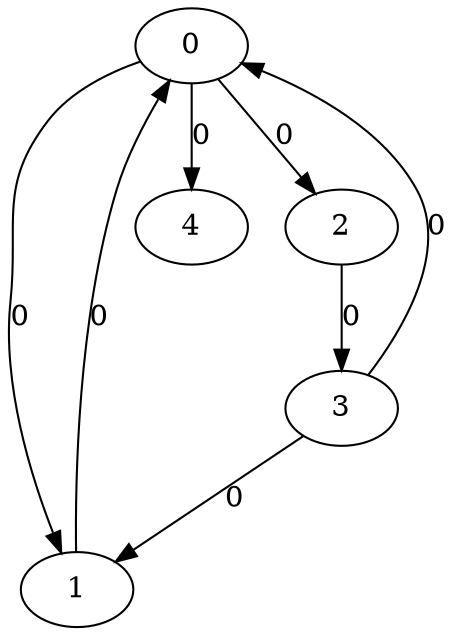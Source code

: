 // Source:249 Canonical: -1 0 0 -1 0 0 -1 -1 -1 -1 -1 -1 -1 0 -1 0 0 -1 -1 -1 -1 -1 -1 -1 -1
digraph HRA_from_249_graph_000 {
  0 -> 1 [label="0"];
  0 -> 2 [label="0"];
  1 -> 0 [label="0"];
  2 -> 3 [label="0"];
  3 -> 0 [label="0"];
  3 -> 1 [label="0"];
  0 -> 4 [label="0"];
}

// Source:249 Canonical: -1 0 0 -1 0 0 -1 -1 -1 -1 -1 -1 -1 0 -1 0 0 -1 -1 -1 0 -1 -1 -1 -1
digraph HRA_from_249_graph_001 {
  0 -> 1 [label="0"];
  0 -> 2 [label="0"];
  1 -> 0 [label="0"];
  2 -> 3 [label="0"];
  3 -> 0 [label="0"];
  3 -> 1 [label="0"];
  0 -> 4 [label="0"];
  4 -> 0 [label="0"];
}

// Source:249 Canonical: -1 0 0 -1 -1 0 -1 -1 -1 0 -1 -1 -1 0 -1 0 0 -1 -1 -1 -1 -1 -1 -1 -1
digraph HRA_from_249_graph_002 {
  0 -> 1 [label="0"];
  0 -> 2 [label="0"];
  1 -> 0 [label="0"];
  2 -> 3 [label="0"];
  3 -> 0 [label="0"];
  3 -> 1 [label="0"];
  1 -> 4 [label="0"];
}

// Source:249 Canonical: -1 0 0 -1 0 0 -1 -1 -1 0 -1 -1 -1 0 -1 0 0 -1 -1 -1 -1 -1 -1 -1 -1
digraph HRA_from_249_graph_003 {
  0 -> 1 [label="0"];
  0 -> 2 [label="0"];
  1 -> 0 [label="0"];
  2 -> 3 [label="0"];
  3 -> 0 [label="0"];
  3 -> 1 [label="0"];
  0 -> 4 [label="0"];
  1 -> 4 [label="0"];
}

// Source:249 Canonical: -1 0 0 -1 -1 0 -1 -1 -1 0 -1 -1 -1 0 -1 0 0 -1 -1 -1 0 -1 -1 -1 -1
digraph HRA_from_249_graph_004 {
  0 -> 1 [label="0"];
  0 -> 2 [label="0"];
  1 -> 0 [label="0"];
  2 -> 3 [label="0"];
  3 -> 0 [label="0"];
  3 -> 1 [label="0"];
  4 -> 0 [label="0"];
  1 -> 4 [label="0"];
}

// Source:249 Canonical: -1 0 0 -1 0 0 -1 -1 -1 0 -1 -1 -1 0 -1 0 0 -1 -1 -1 0 -1 -1 -1 -1
digraph HRA_from_249_graph_005 {
  0 -> 1 [label="0"];
  0 -> 2 [label="0"];
  1 -> 0 [label="0"];
  2 -> 3 [label="0"];
  3 -> 0 [label="0"];
  3 -> 1 [label="0"];
  0 -> 4 [label="0"];
  4 -> 0 [label="0"];
  1 -> 4 [label="0"];
}

// Source:249 Canonical: -1 0 0 -1 0 0 -1 -1 -1 -1 -1 -1 -1 0 -1 0 0 -1 -1 -1 -1 0 -1 -1 -1
digraph HRA_from_249_graph_006 {
  0 -> 1 [label="0"];
  0 -> 2 [label="0"];
  1 -> 0 [label="0"];
  2 -> 3 [label="0"];
  3 -> 0 [label="0"];
  3 -> 1 [label="0"];
  0 -> 4 [label="0"];
  4 -> 1 [label="0"];
}

// Source:249 Canonical: -1 0 0 -1 0 0 -1 -1 -1 -1 -1 -1 -1 0 -1 0 0 -1 -1 -1 0 0 -1 -1 -1
digraph HRA_from_249_graph_007 {
  0 -> 1 [label="0"];
  0 -> 2 [label="0"];
  1 -> 0 [label="0"];
  2 -> 3 [label="0"];
  3 -> 0 [label="0"];
  3 -> 1 [label="0"];
  0 -> 4 [label="0"];
  4 -> 0 [label="0"];
  4 -> 1 [label="0"];
}

// Source:249 Canonical: -1 0 0 -1 -1 0 -1 -1 -1 0 -1 -1 -1 0 -1 0 0 -1 -1 -1 -1 0 -1 -1 -1
digraph HRA_from_249_graph_008 {
  0 -> 1 [label="0"];
  0 -> 2 [label="0"];
  1 -> 0 [label="0"];
  2 -> 3 [label="0"];
  3 -> 0 [label="0"];
  3 -> 1 [label="0"];
  1 -> 4 [label="0"];
  4 -> 1 [label="0"];
}

// Source:249 Canonical: -1 0 0 -1 0 0 -1 -1 -1 0 -1 -1 -1 0 -1 0 0 -1 -1 -1 -1 0 -1 -1 -1
digraph HRA_from_249_graph_009 {
  0 -> 1 [label="0"];
  0 -> 2 [label="0"];
  1 -> 0 [label="0"];
  2 -> 3 [label="0"];
  3 -> 0 [label="0"];
  3 -> 1 [label="0"];
  0 -> 4 [label="0"];
  1 -> 4 [label="0"];
  4 -> 1 [label="0"];
}

// Source:249 Canonical: -1 0 0 -1 -1 0 -1 -1 -1 0 -1 -1 -1 0 -1 0 0 -1 -1 -1 0 0 -1 -1 -1
digraph HRA_from_249_graph_010 {
  0 -> 1 [label="0"];
  0 -> 2 [label="0"];
  1 -> 0 [label="0"];
  2 -> 3 [label="0"];
  3 -> 0 [label="0"];
  3 -> 1 [label="0"];
  4 -> 0 [label="0"];
  1 -> 4 [label="0"];
  4 -> 1 [label="0"];
}

// Source:249 Canonical: -1 0 0 -1 0 0 -1 -1 -1 0 -1 -1 -1 0 -1 0 0 -1 -1 -1 0 0 -1 -1 -1
digraph HRA_from_249_graph_011 {
  0 -> 1 [label="0"];
  0 -> 2 [label="0"];
  1 -> 0 [label="0"];
  2 -> 3 [label="0"];
  3 -> 0 [label="0"];
  3 -> 1 [label="0"];
  0 -> 4 [label="0"];
  4 -> 0 [label="0"];
  1 -> 4 [label="0"];
  4 -> 1 [label="0"];
}

// Source:249 Canonical: -1 0 0 -1 -1 0 -1 -1 -1 -1 -1 -1 -1 0 0 0 0 -1 -1 -1 -1 -1 -1 -1 -1
digraph HRA_from_249_graph_012 {
  0 -> 1 [label="0"];
  0 -> 2 [label="0"];
  1 -> 0 [label="0"];
  2 -> 3 [label="0"];
  3 -> 0 [label="0"];
  3 -> 1 [label="0"];
  2 -> 4 [label="0"];
}

// Source:249 Canonical: -1 0 0 -1 0 0 -1 -1 -1 -1 -1 -1 -1 0 0 0 0 -1 -1 -1 -1 -1 -1 -1 -1
digraph HRA_from_249_graph_013 {
  0 -> 1 [label="0"];
  0 -> 2 [label="0"];
  1 -> 0 [label="0"];
  2 -> 3 [label="0"];
  3 -> 0 [label="0"];
  3 -> 1 [label="0"];
  0 -> 4 [label="0"];
  2 -> 4 [label="0"];
}

// Source:249 Canonical: -1 0 0 -1 -1 0 -1 -1 -1 -1 -1 -1 -1 0 0 0 0 -1 -1 -1 0 -1 -1 -1 -1
digraph HRA_from_249_graph_014 {
  0 -> 1 [label="0"];
  0 -> 2 [label="0"];
  1 -> 0 [label="0"];
  2 -> 3 [label="0"];
  3 -> 0 [label="0"];
  3 -> 1 [label="0"];
  4 -> 0 [label="0"];
  2 -> 4 [label="0"];
}

// Source:249 Canonical: -1 0 0 -1 0 0 -1 -1 -1 -1 -1 -1 -1 0 0 0 0 -1 -1 -1 0 -1 -1 -1 -1
digraph HRA_from_249_graph_015 {
  0 -> 1 [label="0"];
  0 -> 2 [label="0"];
  1 -> 0 [label="0"];
  2 -> 3 [label="0"];
  3 -> 0 [label="0"];
  3 -> 1 [label="0"];
  0 -> 4 [label="0"];
  4 -> 0 [label="0"];
  2 -> 4 [label="0"];
}

// Source:249 Canonical: -1 0 0 -1 -1 0 -1 -1 -1 0 -1 -1 -1 0 0 0 0 -1 -1 -1 -1 -1 -1 -1 -1
digraph HRA_from_249_graph_016 {
  0 -> 1 [label="0"];
  0 -> 2 [label="0"];
  1 -> 0 [label="0"];
  2 -> 3 [label="0"];
  3 -> 0 [label="0"];
  3 -> 1 [label="0"];
  1 -> 4 [label="0"];
  2 -> 4 [label="0"];
}

// Source:249 Canonical: -1 0 0 -1 0 0 -1 -1 -1 0 -1 -1 -1 0 0 0 0 -1 -1 -1 -1 -1 -1 -1 -1
digraph HRA_from_249_graph_017 {
  0 -> 1 [label="0"];
  0 -> 2 [label="0"];
  1 -> 0 [label="0"];
  2 -> 3 [label="0"];
  3 -> 0 [label="0"];
  3 -> 1 [label="0"];
  0 -> 4 [label="0"];
  1 -> 4 [label="0"];
  2 -> 4 [label="0"];
}

// Source:249 Canonical: -1 0 0 -1 -1 0 -1 -1 -1 0 -1 -1 -1 0 0 0 0 -1 -1 -1 0 -1 -1 -1 -1
digraph HRA_from_249_graph_018 {
  0 -> 1 [label="0"];
  0 -> 2 [label="0"];
  1 -> 0 [label="0"];
  2 -> 3 [label="0"];
  3 -> 0 [label="0"];
  3 -> 1 [label="0"];
  4 -> 0 [label="0"];
  1 -> 4 [label="0"];
  2 -> 4 [label="0"];
}

// Source:249 Canonical: -1 0 0 -1 0 0 -1 -1 -1 0 -1 -1 -1 0 0 0 0 -1 -1 -1 0 -1 -1 -1 -1
digraph HRA_from_249_graph_019 {
  0 -> 1 [label="0"];
  0 -> 2 [label="0"];
  1 -> 0 [label="0"];
  2 -> 3 [label="0"];
  3 -> 0 [label="0"];
  3 -> 1 [label="0"];
  0 -> 4 [label="0"];
  4 -> 0 [label="0"];
  1 -> 4 [label="0"];
  2 -> 4 [label="0"];
}

// Source:249 Canonical: -1 0 0 -1 -1 0 -1 -1 -1 -1 -1 -1 -1 0 0 0 0 -1 -1 -1 -1 0 -1 -1 -1
digraph HRA_from_249_graph_020 {
  0 -> 1 [label="0"];
  0 -> 2 [label="0"];
  1 -> 0 [label="0"];
  2 -> 3 [label="0"];
  3 -> 0 [label="0"];
  3 -> 1 [label="0"];
  4 -> 1 [label="0"];
  2 -> 4 [label="0"];
}

// Source:249 Canonical: -1 0 0 -1 0 0 -1 -1 -1 -1 -1 -1 -1 0 0 0 0 -1 -1 -1 -1 0 -1 -1 -1
digraph HRA_from_249_graph_021 {
  0 -> 1 [label="0"];
  0 -> 2 [label="0"];
  1 -> 0 [label="0"];
  2 -> 3 [label="0"];
  3 -> 0 [label="0"];
  3 -> 1 [label="0"];
  0 -> 4 [label="0"];
  4 -> 1 [label="0"];
  2 -> 4 [label="0"];
}

// Source:249 Canonical: -1 0 0 -1 -1 0 -1 -1 -1 -1 -1 -1 -1 0 0 0 0 -1 -1 -1 0 0 -1 -1 -1
digraph HRA_from_249_graph_022 {
  0 -> 1 [label="0"];
  0 -> 2 [label="0"];
  1 -> 0 [label="0"];
  2 -> 3 [label="0"];
  3 -> 0 [label="0"];
  3 -> 1 [label="0"];
  4 -> 0 [label="0"];
  4 -> 1 [label="0"];
  2 -> 4 [label="0"];
}

// Source:249 Canonical: -1 0 0 -1 0 0 -1 -1 -1 -1 -1 -1 -1 0 0 0 0 -1 -1 -1 0 0 -1 -1 -1
digraph HRA_from_249_graph_023 {
  0 -> 1 [label="0"];
  0 -> 2 [label="0"];
  1 -> 0 [label="0"];
  2 -> 3 [label="0"];
  3 -> 0 [label="0"];
  3 -> 1 [label="0"];
  0 -> 4 [label="0"];
  4 -> 0 [label="0"];
  4 -> 1 [label="0"];
  2 -> 4 [label="0"];
}

// Source:249 Canonical: -1 0 0 -1 -1 0 -1 -1 -1 0 -1 -1 -1 0 0 0 0 -1 -1 -1 -1 0 -1 -1 -1
digraph HRA_from_249_graph_024 {
  0 -> 1 [label="0"];
  0 -> 2 [label="0"];
  1 -> 0 [label="0"];
  2 -> 3 [label="0"];
  3 -> 0 [label="0"];
  3 -> 1 [label="0"];
  1 -> 4 [label="0"];
  4 -> 1 [label="0"];
  2 -> 4 [label="0"];
}

// Source:249 Canonical: -1 0 0 -1 0 0 -1 -1 -1 0 -1 -1 -1 0 0 0 0 -1 -1 -1 -1 0 -1 -1 -1
digraph HRA_from_249_graph_025 {
  0 -> 1 [label="0"];
  0 -> 2 [label="0"];
  1 -> 0 [label="0"];
  2 -> 3 [label="0"];
  3 -> 0 [label="0"];
  3 -> 1 [label="0"];
  0 -> 4 [label="0"];
  1 -> 4 [label="0"];
  4 -> 1 [label="0"];
  2 -> 4 [label="0"];
}

// Source:249 Canonical: -1 0 0 -1 -1 0 -1 -1 -1 0 -1 -1 -1 0 0 0 0 -1 -1 -1 0 0 -1 -1 -1
digraph HRA_from_249_graph_026 {
  0 -> 1 [label="0"];
  0 -> 2 [label="0"];
  1 -> 0 [label="0"];
  2 -> 3 [label="0"];
  3 -> 0 [label="0"];
  3 -> 1 [label="0"];
  4 -> 0 [label="0"];
  1 -> 4 [label="0"];
  4 -> 1 [label="0"];
  2 -> 4 [label="0"];
}

// Source:249 Canonical: -1 0 0 -1 0 0 -1 -1 -1 0 -1 -1 -1 0 0 0 0 -1 -1 -1 0 0 -1 -1 -1
digraph HRA_from_249_graph_027 {
  0 -> 1 [label="0"];
  0 -> 2 [label="0"];
  1 -> 0 [label="0"];
  2 -> 3 [label="0"];
  3 -> 0 [label="0"];
  3 -> 1 [label="0"];
  0 -> 4 [label="0"];
  4 -> 0 [label="0"];
  1 -> 4 [label="0"];
  4 -> 1 [label="0"];
  2 -> 4 [label="0"];
}

// Source:249 Canonical: -1 0 0 -1 0 0 -1 -1 -1 -1 -1 -1 -1 0 -1 0 0 -1 -1 -1 -1 -1 0 -1 -1
digraph HRA_from_249_graph_028 {
  0 -> 1 [label="0"];
  0 -> 2 [label="0"];
  1 -> 0 [label="0"];
  2 -> 3 [label="0"];
  3 -> 0 [label="0"];
  3 -> 1 [label="0"];
  0 -> 4 [label="0"];
  4 -> 2 [label="0"];
}

// Source:249 Canonical: -1 0 0 -1 0 0 -1 -1 -1 -1 -1 -1 -1 0 -1 0 0 -1 -1 -1 0 -1 0 -1 -1
digraph HRA_from_249_graph_029 {
  0 -> 1 [label="0"];
  0 -> 2 [label="0"];
  1 -> 0 [label="0"];
  2 -> 3 [label="0"];
  3 -> 0 [label="0"];
  3 -> 1 [label="0"];
  0 -> 4 [label="0"];
  4 -> 0 [label="0"];
  4 -> 2 [label="0"];
}

// Source:249 Canonical: -1 0 0 -1 -1 0 -1 -1 -1 0 -1 -1 -1 0 -1 0 0 -1 -1 -1 -1 -1 0 -1 -1
digraph HRA_from_249_graph_030 {
  0 -> 1 [label="0"];
  0 -> 2 [label="0"];
  1 -> 0 [label="0"];
  2 -> 3 [label="0"];
  3 -> 0 [label="0"];
  3 -> 1 [label="0"];
  1 -> 4 [label="0"];
  4 -> 2 [label="0"];
}

// Source:249 Canonical: -1 0 0 -1 0 0 -1 -1 -1 0 -1 -1 -1 0 -1 0 0 -1 -1 -1 -1 -1 0 -1 -1
digraph HRA_from_249_graph_031 {
  0 -> 1 [label="0"];
  0 -> 2 [label="0"];
  1 -> 0 [label="0"];
  2 -> 3 [label="0"];
  3 -> 0 [label="0"];
  3 -> 1 [label="0"];
  0 -> 4 [label="0"];
  1 -> 4 [label="0"];
  4 -> 2 [label="0"];
}

// Source:249 Canonical: -1 0 0 -1 -1 0 -1 -1 -1 0 -1 -1 -1 0 -1 0 0 -1 -1 -1 0 -1 0 -1 -1
digraph HRA_from_249_graph_032 {
  0 -> 1 [label="0"];
  0 -> 2 [label="0"];
  1 -> 0 [label="0"];
  2 -> 3 [label="0"];
  3 -> 0 [label="0"];
  3 -> 1 [label="0"];
  4 -> 0 [label="0"];
  1 -> 4 [label="0"];
  4 -> 2 [label="0"];
}

// Source:249 Canonical: -1 0 0 -1 0 0 -1 -1 -1 0 -1 -1 -1 0 -1 0 0 -1 -1 -1 0 -1 0 -1 -1
digraph HRA_from_249_graph_033 {
  0 -> 1 [label="0"];
  0 -> 2 [label="0"];
  1 -> 0 [label="0"];
  2 -> 3 [label="0"];
  3 -> 0 [label="0"];
  3 -> 1 [label="0"];
  0 -> 4 [label="0"];
  4 -> 0 [label="0"];
  1 -> 4 [label="0"];
  4 -> 2 [label="0"];
}

// Source:249 Canonical: -1 0 0 -1 0 0 -1 -1 -1 -1 -1 -1 -1 0 -1 0 0 -1 -1 -1 -1 0 0 -1 -1
digraph HRA_from_249_graph_034 {
  0 -> 1 [label="0"];
  0 -> 2 [label="0"];
  1 -> 0 [label="0"];
  2 -> 3 [label="0"];
  3 -> 0 [label="0"];
  3 -> 1 [label="0"];
  0 -> 4 [label="0"];
  4 -> 1 [label="0"];
  4 -> 2 [label="0"];
}

// Source:249 Canonical: -1 0 0 -1 0 0 -1 -1 -1 -1 -1 -1 -1 0 -1 0 0 -1 -1 -1 0 0 0 -1 -1
digraph HRA_from_249_graph_035 {
  0 -> 1 [label="0"];
  0 -> 2 [label="0"];
  1 -> 0 [label="0"];
  2 -> 3 [label="0"];
  3 -> 0 [label="0"];
  3 -> 1 [label="0"];
  0 -> 4 [label="0"];
  4 -> 0 [label="0"];
  4 -> 1 [label="0"];
  4 -> 2 [label="0"];
}

// Source:249 Canonical: -1 0 0 -1 -1 0 -1 -1 -1 0 -1 -1 -1 0 -1 0 0 -1 -1 -1 -1 0 0 -1 -1
digraph HRA_from_249_graph_036 {
  0 -> 1 [label="0"];
  0 -> 2 [label="0"];
  1 -> 0 [label="0"];
  2 -> 3 [label="0"];
  3 -> 0 [label="0"];
  3 -> 1 [label="0"];
  1 -> 4 [label="0"];
  4 -> 1 [label="0"];
  4 -> 2 [label="0"];
}

// Source:249 Canonical: -1 0 0 -1 0 0 -1 -1 -1 0 -1 -1 -1 0 -1 0 0 -1 -1 -1 -1 0 0 -1 -1
digraph HRA_from_249_graph_037 {
  0 -> 1 [label="0"];
  0 -> 2 [label="0"];
  1 -> 0 [label="0"];
  2 -> 3 [label="0"];
  3 -> 0 [label="0"];
  3 -> 1 [label="0"];
  0 -> 4 [label="0"];
  1 -> 4 [label="0"];
  4 -> 1 [label="0"];
  4 -> 2 [label="0"];
}

// Source:249 Canonical: -1 0 0 -1 -1 0 -1 -1 -1 0 -1 -1 -1 0 -1 0 0 -1 -1 -1 0 0 0 -1 -1
digraph HRA_from_249_graph_038 {
  0 -> 1 [label="0"];
  0 -> 2 [label="0"];
  1 -> 0 [label="0"];
  2 -> 3 [label="0"];
  3 -> 0 [label="0"];
  3 -> 1 [label="0"];
  4 -> 0 [label="0"];
  1 -> 4 [label="0"];
  4 -> 1 [label="0"];
  4 -> 2 [label="0"];
}

// Source:249 Canonical: -1 0 0 -1 0 0 -1 -1 -1 0 -1 -1 -1 0 -1 0 0 -1 -1 -1 0 0 0 -1 -1
digraph HRA_from_249_graph_039 {
  0 -> 1 [label="0"];
  0 -> 2 [label="0"];
  1 -> 0 [label="0"];
  2 -> 3 [label="0"];
  3 -> 0 [label="0"];
  3 -> 1 [label="0"];
  0 -> 4 [label="0"];
  4 -> 0 [label="0"];
  1 -> 4 [label="0"];
  4 -> 1 [label="0"];
  4 -> 2 [label="0"];
}

// Source:249 Canonical: -1 0 0 -1 -1 0 -1 -1 -1 -1 -1 -1 -1 0 0 0 0 -1 -1 -1 -1 -1 0 -1 -1
digraph HRA_from_249_graph_040 {
  0 -> 1 [label="0"];
  0 -> 2 [label="0"];
  1 -> 0 [label="0"];
  2 -> 3 [label="0"];
  3 -> 0 [label="0"];
  3 -> 1 [label="0"];
  2 -> 4 [label="0"];
  4 -> 2 [label="0"];
}

// Source:249 Canonical: -1 0 0 -1 0 0 -1 -1 -1 -1 -1 -1 -1 0 0 0 0 -1 -1 -1 -1 -1 0 -1 -1
digraph HRA_from_249_graph_041 {
  0 -> 1 [label="0"];
  0 -> 2 [label="0"];
  1 -> 0 [label="0"];
  2 -> 3 [label="0"];
  3 -> 0 [label="0"];
  3 -> 1 [label="0"];
  0 -> 4 [label="0"];
  2 -> 4 [label="0"];
  4 -> 2 [label="0"];
}

// Source:249 Canonical: -1 0 0 -1 -1 0 -1 -1 -1 -1 -1 -1 -1 0 0 0 0 -1 -1 -1 0 -1 0 -1 -1
digraph HRA_from_249_graph_042 {
  0 -> 1 [label="0"];
  0 -> 2 [label="0"];
  1 -> 0 [label="0"];
  2 -> 3 [label="0"];
  3 -> 0 [label="0"];
  3 -> 1 [label="0"];
  4 -> 0 [label="0"];
  2 -> 4 [label="0"];
  4 -> 2 [label="0"];
}

// Source:249 Canonical: -1 0 0 -1 0 0 -1 -1 -1 -1 -1 -1 -1 0 0 0 0 -1 -1 -1 0 -1 0 -1 -1
digraph HRA_from_249_graph_043 {
  0 -> 1 [label="0"];
  0 -> 2 [label="0"];
  1 -> 0 [label="0"];
  2 -> 3 [label="0"];
  3 -> 0 [label="0"];
  3 -> 1 [label="0"];
  0 -> 4 [label="0"];
  4 -> 0 [label="0"];
  2 -> 4 [label="0"];
  4 -> 2 [label="0"];
}

// Source:249 Canonical: -1 0 0 -1 -1 0 -1 -1 -1 0 -1 -1 -1 0 0 0 0 -1 -1 -1 -1 -1 0 -1 -1
digraph HRA_from_249_graph_044 {
  0 -> 1 [label="0"];
  0 -> 2 [label="0"];
  1 -> 0 [label="0"];
  2 -> 3 [label="0"];
  3 -> 0 [label="0"];
  3 -> 1 [label="0"];
  1 -> 4 [label="0"];
  2 -> 4 [label="0"];
  4 -> 2 [label="0"];
}

// Source:249 Canonical: -1 0 0 -1 0 0 -1 -1 -1 0 -1 -1 -1 0 0 0 0 -1 -1 -1 -1 -1 0 -1 -1
digraph HRA_from_249_graph_045 {
  0 -> 1 [label="0"];
  0 -> 2 [label="0"];
  1 -> 0 [label="0"];
  2 -> 3 [label="0"];
  3 -> 0 [label="0"];
  3 -> 1 [label="0"];
  0 -> 4 [label="0"];
  1 -> 4 [label="0"];
  2 -> 4 [label="0"];
  4 -> 2 [label="0"];
}

// Source:249 Canonical: -1 0 0 -1 -1 0 -1 -1 -1 0 -1 -1 -1 0 0 0 0 -1 -1 -1 0 -1 0 -1 -1
digraph HRA_from_249_graph_046 {
  0 -> 1 [label="0"];
  0 -> 2 [label="0"];
  1 -> 0 [label="0"];
  2 -> 3 [label="0"];
  3 -> 0 [label="0"];
  3 -> 1 [label="0"];
  4 -> 0 [label="0"];
  1 -> 4 [label="0"];
  2 -> 4 [label="0"];
  4 -> 2 [label="0"];
}

// Source:249 Canonical: -1 0 0 -1 0 0 -1 -1 -1 0 -1 -1 -1 0 0 0 0 -1 -1 -1 0 -1 0 -1 -1
digraph HRA_from_249_graph_047 {
  0 -> 1 [label="0"];
  0 -> 2 [label="0"];
  1 -> 0 [label="0"];
  2 -> 3 [label="0"];
  3 -> 0 [label="0"];
  3 -> 1 [label="0"];
  0 -> 4 [label="0"];
  4 -> 0 [label="0"];
  1 -> 4 [label="0"];
  2 -> 4 [label="0"];
  4 -> 2 [label="0"];
}

// Source:249 Canonical: -1 0 0 -1 -1 0 -1 -1 -1 -1 -1 -1 -1 0 0 0 0 -1 -1 -1 -1 0 0 -1 -1
digraph HRA_from_249_graph_048 {
  0 -> 1 [label="0"];
  0 -> 2 [label="0"];
  1 -> 0 [label="0"];
  2 -> 3 [label="0"];
  3 -> 0 [label="0"];
  3 -> 1 [label="0"];
  4 -> 1 [label="0"];
  2 -> 4 [label="0"];
  4 -> 2 [label="0"];
}

// Source:249 Canonical: -1 0 0 -1 0 0 -1 -1 -1 -1 -1 -1 -1 0 0 0 0 -1 -1 -1 -1 0 0 -1 -1
digraph HRA_from_249_graph_049 {
  0 -> 1 [label="0"];
  0 -> 2 [label="0"];
  1 -> 0 [label="0"];
  2 -> 3 [label="0"];
  3 -> 0 [label="0"];
  3 -> 1 [label="0"];
  0 -> 4 [label="0"];
  4 -> 1 [label="0"];
  2 -> 4 [label="0"];
  4 -> 2 [label="0"];
}

// Source:249 Canonical: -1 0 0 -1 -1 0 -1 -1 -1 -1 -1 -1 -1 0 0 0 0 -1 -1 -1 0 0 0 -1 -1
digraph HRA_from_249_graph_050 {
  0 -> 1 [label="0"];
  0 -> 2 [label="0"];
  1 -> 0 [label="0"];
  2 -> 3 [label="0"];
  3 -> 0 [label="0"];
  3 -> 1 [label="0"];
  4 -> 0 [label="0"];
  4 -> 1 [label="0"];
  2 -> 4 [label="0"];
  4 -> 2 [label="0"];
}

// Source:249 Canonical: -1 0 0 -1 0 0 -1 -1 -1 -1 -1 -1 -1 0 0 0 0 -1 -1 -1 0 0 0 -1 -1
digraph HRA_from_249_graph_051 {
  0 -> 1 [label="0"];
  0 -> 2 [label="0"];
  1 -> 0 [label="0"];
  2 -> 3 [label="0"];
  3 -> 0 [label="0"];
  3 -> 1 [label="0"];
  0 -> 4 [label="0"];
  4 -> 0 [label="0"];
  4 -> 1 [label="0"];
  2 -> 4 [label="0"];
  4 -> 2 [label="0"];
}

// Source:249 Canonical: -1 0 0 -1 -1 0 -1 -1 -1 0 -1 -1 -1 0 0 0 0 -1 -1 -1 -1 0 0 -1 -1
digraph HRA_from_249_graph_052 {
  0 -> 1 [label="0"];
  0 -> 2 [label="0"];
  1 -> 0 [label="0"];
  2 -> 3 [label="0"];
  3 -> 0 [label="0"];
  3 -> 1 [label="0"];
  1 -> 4 [label="0"];
  4 -> 1 [label="0"];
  2 -> 4 [label="0"];
  4 -> 2 [label="0"];
}

// Source:249 Canonical: -1 0 0 -1 0 0 -1 -1 -1 0 -1 -1 -1 0 0 0 0 -1 -1 -1 -1 0 0 -1 -1
digraph HRA_from_249_graph_053 {
  0 -> 1 [label="0"];
  0 -> 2 [label="0"];
  1 -> 0 [label="0"];
  2 -> 3 [label="0"];
  3 -> 0 [label="0"];
  3 -> 1 [label="0"];
  0 -> 4 [label="0"];
  1 -> 4 [label="0"];
  4 -> 1 [label="0"];
  2 -> 4 [label="0"];
  4 -> 2 [label="0"];
}

// Source:249 Canonical: -1 0 0 -1 -1 0 -1 -1 -1 0 -1 -1 -1 0 0 0 0 -1 -1 -1 0 0 0 -1 -1
digraph HRA_from_249_graph_054 {
  0 -> 1 [label="0"];
  0 -> 2 [label="0"];
  1 -> 0 [label="0"];
  2 -> 3 [label="0"];
  3 -> 0 [label="0"];
  3 -> 1 [label="0"];
  4 -> 0 [label="0"];
  1 -> 4 [label="0"];
  4 -> 1 [label="0"];
  2 -> 4 [label="0"];
  4 -> 2 [label="0"];
}

// Source:249 Canonical: -1 0 0 -1 0 0 -1 -1 -1 0 -1 -1 -1 0 0 0 0 -1 -1 -1 0 0 0 -1 -1
digraph HRA_from_249_graph_055 {
  0 -> 1 [label="0"];
  0 -> 2 [label="0"];
  1 -> 0 [label="0"];
  2 -> 3 [label="0"];
  3 -> 0 [label="0"];
  3 -> 1 [label="0"];
  0 -> 4 [label="0"];
  4 -> 0 [label="0"];
  1 -> 4 [label="0"];
  4 -> 1 [label="0"];
  2 -> 4 [label="0"];
  4 -> 2 [label="0"];
}

// Source:249 Canonical: -1 0 0 -1 -1 0 -1 -1 -1 -1 -1 -1 -1 0 -1 0 0 -1 -1 0 -1 -1 -1 -1 -1
digraph HRA_from_249_graph_056 {
  0 -> 1 [label="0"];
  0 -> 2 [label="0"];
  1 -> 0 [label="0"];
  2 -> 3 [label="0"];
  3 -> 0 [label="0"];
  3 -> 1 [label="0"];
  3 -> 4 [label="0"];
}

// Source:249 Canonical: -1 0 0 -1 0 0 -1 -1 -1 -1 -1 -1 -1 0 -1 0 0 -1 -1 0 -1 -1 -1 -1 -1
digraph HRA_from_249_graph_057 {
  0 -> 1 [label="0"];
  0 -> 2 [label="0"];
  1 -> 0 [label="0"];
  2 -> 3 [label="0"];
  3 -> 0 [label="0"];
  3 -> 1 [label="0"];
  0 -> 4 [label="0"];
  3 -> 4 [label="0"];
}

// Source:249 Canonical: -1 0 0 -1 -1 0 -1 -1 -1 -1 -1 -1 -1 0 -1 0 0 -1 -1 0 0 -1 -1 -1 -1
digraph HRA_from_249_graph_058 {
  0 -> 1 [label="0"];
  0 -> 2 [label="0"];
  1 -> 0 [label="0"];
  2 -> 3 [label="0"];
  3 -> 0 [label="0"];
  3 -> 1 [label="0"];
  4 -> 0 [label="0"];
  3 -> 4 [label="0"];
}

// Source:249 Canonical: -1 0 0 -1 0 0 -1 -1 -1 -1 -1 -1 -1 0 -1 0 0 -1 -1 0 0 -1 -1 -1 -1
digraph HRA_from_249_graph_059 {
  0 -> 1 [label="0"];
  0 -> 2 [label="0"];
  1 -> 0 [label="0"];
  2 -> 3 [label="0"];
  3 -> 0 [label="0"];
  3 -> 1 [label="0"];
  0 -> 4 [label="0"];
  4 -> 0 [label="0"];
  3 -> 4 [label="0"];
}

// Source:249 Canonical: -1 0 0 -1 -1 0 -1 -1 -1 0 -1 -1 -1 0 -1 0 0 -1 -1 0 -1 -1 -1 -1 -1
digraph HRA_from_249_graph_060 {
  0 -> 1 [label="0"];
  0 -> 2 [label="0"];
  1 -> 0 [label="0"];
  2 -> 3 [label="0"];
  3 -> 0 [label="0"];
  3 -> 1 [label="0"];
  1 -> 4 [label="0"];
  3 -> 4 [label="0"];
}

// Source:249 Canonical: -1 0 0 -1 0 0 -1 -1 -1 0 -1 -1 -1 0 -1 0 0 -1 -1 0 -1 -1 -1 -1 -1
digraph HRA_from_249_graph_061 {
  0 -> 1 [label="0"];
  0 -> 2 [label="0"];
  1 -> 0 [label="0"];
  2 -> 3 [label="0"];
  3 -> 0 [label="0"];
  3 -> 1 [label="0"];
  0 -> 4 [label="0"];
  1 -> 4 [label="0"];
  3 -> 4 [label="0"];
}

// Source:249 Canonical: -1 0 0 -1 -1 0 -1 -1 -1 0 -1 -1 -1 0 -1 0 0 -1 -1 0 0 -1 -1 -1 -1
digraph HRA_from_249_graph_062 {
  0 -> 1 [label="0"];
  0 -> 2 [label="0"];
  1 -> 0 [label="0"];
  2 -> 3 [label="0"];
  3 -> 0 [label="0"];
  3 -> 1 [label="0"];
  4 -> 0 [label="0"];
  1 -> 4 [label="0"];
  3 -> 4 [label="0"];
}

// Source:249 Canonical: -1 0 0 -1 0 0 -1 -1 -1 0 -1 -1 -1 0 -1 0 0 -1 -1 0 0 -1 -1 -1 -1
digraph HRA_from_249_graph_063 {
  0 -> 1 [label="0"];
  0 -> 2 [label="0"];
  1 -> 0 [label="0"];
  2 -> 3 [label="0"];
  3 -> 0 [label="0"];
  3 -> 1 [label="0"];
  0 -> 4 [label="0"];
  4 -> 0 [label="0"];
  1 -> 4 [label="0"];
  3 -> 4 [label="0"];
}

// Source:249 Canonical: -1 0 0 -1 -1 0 -1 -1 -1 -1 -1 -1 -1 0 -1 0 0 -1 -1 0 -1 0 -1 -1 -1
digraph HRA_from_249_graph_064 {
  0 -> 1 [label="0"];
  0 -> 2 [label="0"];
  1 -> 0 [label="0"];
  2 -> 3 [label="0"];
  3 -> 0 [label="0"];
  3 -> 1 [label="0"];
  4 -> 1 [label="0"];
  3 -> 4 [label="0"];
}

// Source:249 Canonical: -1 0 0 -1 0 0 -1 -1 -1 -1 -1 -1 -1 0 -1 0 0 -1 -1 0 -1 0 -1 -1 -1
digraph HRA_from_249_graph_065 {
  0 -> 1 [label="0"];
  0 -> 2 [label="0"];
  1 -> 0 [label="0"];
  2 -> 3 [label="0"];
  3 -> 0 [label="0"];
  3 -> 1 [label="0"];
  0 -> 4 [label="0"];
  4 -> 1 [label="0"];
  3 -> 4 [label="0"];
}

// Source:249 Canonical: -1 0 0 -1 -1 0 -1 -1 -1 -1 -1 -1 -1 0 -1 0 0 -1 -1 0 0 0 -1 -1 -1
digraph HRA_from_249_graph_066 {
  0 -> 1 [label="0"];
  0 -> 2 [label="0"];
  1 -> 0 [label="0"];
  2 -> 3 [label="0"];
  3 -> 0 [label="0"];
  3 -> 1 [label="0"];
  4 -> 0 [label="0"];
  4 -> 1 [label="0"];
  3 -> 4 [label="0"];
}

// Source:249 Canonical: -1 0 0 -1 0 0 -1 -1 -1 -1 -1 -1 -1 0 -1 0 0 -1 -1 0 0 0 -1 -1 -1
digraph HRA_from_249_graph_067 {
  0 -> 1 [label="0"];
  0 -> 2 [label="0"];
  1 -> 0 [label="0"];
  2 -> 3 [label="0"];
  3 -> 0 [label="0"];
  3 -> 1 [label="0"];
  0 -> 4 [label="0"];
  4 -> 0 [label="0"];
  4 -> 1 [label="0"];
  3 -> 4 [label="0"];
}

// Source:249 Canonical: -1 0 0 -1 -1 0 -1 -1 -1 0 -1 -1 -1 0 -1 0 0 -1 -1 0 -1 0 -1 -1 -1
digraph HRA_from_249_graph_068 {
  0 -> 1 [label="0"];
  0 -> 2 [label="0"];
  1 -> 0 [label="0"];
  2 -> 3 [label="0"];
  3 -> 0 [label="0"];
  3 -> 1 [label="0"];
  1 -> 4 [label="0"];
  4 -> 1 [label="0"];
  3 -> 4 [label="0"];
}

// Source:249 Canonical: -1 0 0 -1 0 0 -1 -1 -1 0 -1 -1 -1 0 -1 0 0 -1 -1 0 -1 0 -1 -1 -1
digraph HRA_from_249_graph_069 {
  0 -> 1 [label="0"];
  0 -> 2 [label="0"];
  1 -> 0 [label="0"];
  2 -> 3 [label="0"];
  3 -> 0 [label="0"];
  3 -> 1 [label="0"];
  0 -> 4 [label="0"];
  1 -> 4 [label="0"];
  4 -> 1 [label="0"];
  3 -> 4 [label="0"];
}

// Source:249 Canonical: -1 0 0 -1 -1 0 -1 -1 -1 0 -1 -1 -1 0 -1 0 0 -1 -1 0 0 0 -1 -1 -1
digraph HRA_from_249_graph_070 {
  0 -> 1 [label="0"];
  0 -> 2 [label="0"];
  1 -> 0 [label="0"];
  2 -> 3 [label="0"];
  3 -> 0 [label="0"];
  3 -> 1 [label="0"];
  4 -> 0 [label="0"];
  1 -> 4 [label="0"];
  4 -> 1 [label="0"];
  3 -> 4 [label="0"];
}

// Source:249 Canonical: -1 0 0 -1 0 0 -1 -1 -1 0 -1 -1 -1 0 -1 0 0 -1 -1 0 0 0 -1 -1 -1
digraph HRA_from_249_graph_071 {
  0 -> 1 [label="0"];
  0 -> 2 [label="0"];
  1 -> 0 [label="0"];
  2 -> 3 [label="0"];
  3 -> 0 [label="0"];
  3 -> 1 [label="0"];
  0 -> 4 [label="0"];
  4 -> 0 [label="0"];
  1 -> 4 [label="0"];
  4 -> 1 [label="0"];
  3 -> 4 [label="0"];
}

// Source:249 Canonical: -1 0 0 -1 -1 0 -1 -1 -1 -1 -1 -1 -1 0 0 0 0 -1 -1 0 -1 -1 -1 -1 -1
digraph HRA_from_249_graph_072 {
  0 -> 1 [label="0"];
  0 -> 2 [label="0"];
  1 -> 0 [label="0"];
  2 -> 3 [label="0"];
  3 -> 0 [label="0"];
  3 -> 1 [label="0"];
  2 -> 4 [label="0"];
  3 -> 4 [label="0"];
}

// Source:249 Canonical: -1 0 0 -1 0 0 -1 -1 -1 -1 -1 -1 -1 0 0 0 0 -1 -1 0 -1 -1 -1 -1 -1
digraph HRA_from_249_graph_073 {
  0 -> 1 [label="0"];
  0 -> 2 [label="0"];
  1 -> 0 [label="0"];
  2 -> 3 [label="0"];
  3 -> 0 [label="0"];
  3 -> 1 [label="0"];
  0 -> 4 [label="0"];
  2 -> 4 [label="0"];
  3 -> 4 [label="0"];
}

// Source:249 Canonical: -1 0 0 -1 -1 0 -1 -1 -1 -1 -1 -1 -1 0 0 0 0 -1 -1 0 0 -1 -1 -1 -1
digraph HRA_from_249_graph_074 {
  0 -> 1 [label="0"];
  0 -> 2 [label="0"];
  1 -> 0 [label="0"];
  2 -> 3 [label="0"];
  3 -> 0 [label="0"];
  3 -> 1 [label="0"];
  4 -> 0 [label="0"];
  2 -> 4 [label="0"];
  3 -> 4 [label="0"];
}

// Source:249 Canonical: -1 0 0 -1 0 0 -1 -1 -1 -1 -1 -1 -1 0 0 0 0 -1 -1 0 0 -1 -1 -1 -1
digraph HRA_from_249_graph_075 {
  0 -> 1 [label="0"];
  0 -> 2 [label="0"];
  1 -> 0 [label="0"];
  2 -> 3 [label="0"];
  3 -> 0 [label="0"];
  3 -> 1 [label="0"];
  0 -> 4 [label="0"];
  4 -> 0 [label="0"];
  2 -> 4 [label="0"];
  3 -> 4 [label="0"];
}

// Source:249 Canonical: -1 0 0 -1 -1 0 -1 -1 -1 0 -1 -1 -1 0 0 0 0 -1 -1 0 -1 -1 -1 -1 -1
digraph HRA_from_249_graph_076 {
  0 -> 1 [label="0"];
  0 -> 2 [label="0"];
  1 -> 0 [label="0"];
  2 -> 3 [label="0"];
  3 -> 0 [label="0"];
  3 -> 1 [label="0"];
  1 -> 4 [label="0"];
  2 -> 4 [label="0"];
  3 -> 4 [label="0"];
}

// Source:249 Canonical: -1 0 0 -1 0 0 -1 -1 -1 0 -1 -1 -1 0 0 0 0 -1 -1 0 -1 -1 -1 -1 -1
digraph HRA_from_249_graph_077 {
  0 -> 1 [label="0"];
  0 -> 2 [label="0"];
  1 -> 0 [label="0"];
  2 -> 3 [label="0"];
  3 -> 0 [label="0"];
  3 -> 1 [label="0"];
  0 -> 4 [label="0"];
  1 -> 4 [label="0"];
  2 -> 4 [label="0"];
  3 -> 4 [label="0"];
}

// Source:249 Canonical: -1 0 0 -1 -1 0 -1 -1 -1 0 -1 -1 -1 0 0 0 0 -1 -1 0 0 -1 -1 -1 -1
digraph HRA_from_249_graph_078 {
  0 -> 1 [label="0"];
  0 -> 2 [label="0"];
  1 -> 0 [label="0"];
  2 -> 3 [label="0"];
  3 -> 0 [label="0"];
  3 -> 1 [label="0"];
  4 -> 0 [label="0"];
  1 -> 4 [label="0"];
  2 -> 4 [label="0"];
  3 -> 4 [label="0"];
}

// Source:249 Canonical: -1 0 0 -1 0 0 -1 -1 -1 0 -1 -1 -1 0 0 0 0 -1 -1 0 0 -1 -1 -1 -1
digraph HRA_from_249_graph_079 {
  0 -> 1 [label="0"];
  0 -> 2 [label="0"];
  1 -> 0 [label="0"];
  2 -> 3 [label="0"];
  3 -> 0 [label="0"];
  3 -> 1 [label="0"];
  0 -> 4 [label="0"];
  4 -> 0 [label="0"];
  1 -> 4 [label="0"];
  2 -> 4 [label="0"];
  3 -> 4 [label="0"];
}

// Source:249 Canonical: -1 0 0 -1 -1 0 -1 -1 -1 -1 -1 -1 -1 0 0 0 0 -1 -1 0 -1 0 -1 -1 -1
digraph HRA_from_249_graph_080 {
  0 -> 1 [label="0"];
  0 -> 2 [label="0"];
  1 -> 0 [label="0"];
  2 -> 3 [label="0"];
  3 -> 0 [label="0"];
  3 -> 1 [label="0"];
  4 -> 1 [label="0"];
  2 -> 4 [label="0"];
  3 -> 4 [label="0"];
}

// Source:249 Canonical: -1 0 0 -1 0 0 -1 -1 -1 -1 -1 -1 -1 0 0 0 0 -1 -1 0 -1 0 -1 -1 -1
digraph HRA_from_249_graph_081 {
  0 -> 1 [label="0"];
  0 -> 2 [label="0"];
  1 -> 0 [label="0"];
  2 -> 3 [label="0"];
  3 -> 0 [label="0"];
  3 -> 1 [label="0"];
  0 -> 4 [label="0"];
  4 -> 1 [label="0"];
  2 -> 4 [label="0"];
  3 -> 4 [label="0"];
}

// Source:249 Canonical: -1 0 0 -1 -1 0 -1 -1 -1 -1 -1 -1 -1 0 0 0 0 -1 -1 0 0 0 -1 -1 -1
digraph HRA_from_249_graph_082 {
  0 -> 1 [label="0"];
  0 -> 2 [label="0"];
  1 -> 0 [label="0"];
  2 -> 3 [label="0"];
  3 -> 0 [label="0"];
  3 -> 1 [label="0"];
  4 -> 0 [label="0"];
  4 -> 1 [label="0"];
  2 -> 4 [label="0"];
  3 -> 4 [label="0"];
}

// Source:249 Canonical: -1 0 0 -1 0 0 -1 -1 -1 -1 -1 -1 -1 0 0 0 0 -1 -1 0 0 0 -1 -1 -1
digraph HRA_from_249_graph_083 {
  0 -> 1 [label="0"];
  0 -> 2 [label="0"];
  1 -> 0 [label="0"];
  2 -> 3 [label="0"];
  3 -> 0 [label="0"];
  3 -> 1 [label="0"];
  0 -> 4 [label="0"];
  4 -> 0 [label="0"];
  4 -> 1 [label="0"];
  2 -> 4 [label="0"];
  3 -> 4 [label="0"];
}

// Source:249 Canonical: -1 0 0 -1 -1 0 -1 -1 -1 0 -1 -1 -1 0 0 0 0 -1 -1 0 -1 0 -1 -1 -1
digraph HRA_from_249_graph_084 {
  0 -> 1 [label="0"];
  0 -> 2 [label="0"];
  1 -> 0 [label="0"];
  2 -> 3 [label="0"];
  3 -> 0 [label="0"];
  3 -> 1 [label="0"];
  1 -> 4 [label="0"];
  4 -> 1 [label="0"];
  2 -> 4 [label="0"];
  3 -> 4 [label="0"];
}

// Source:249 Canonical: -1 0 0 -1 0 0 -1 -1 -1 0 -1 -1 -1 0 0 0 0 -1 -1 0 -1 0 -1 -1 -1
digraph HRA_from_249_graph_085 {
  0 -> 1 [label="0"];
  0 -> 2 [label="0"];
  1 -> 0 [label="0"];
  2 -> 3 [label="0"];
  3 -> 0 [label="0"];
  3 -> 1 [label="0"];
  0 -> 4 [label="0"];
  1 -> 4 [label="0"];
  4 -> 1 [label="0"];
  2 -> 4 [label="0"];
  3 -> 4 [label="0"];
}

// Source:249 Canonical: -1 0 0 -1 -1 0 -1 -1 -1 0 -1 -1 -1 0 0 0 0 -1 -1 0 0 0 -1 -1 -1
digraph HRA_from_249_graph_086 {
  0 -> 1 [label="0"];
  0 -> 2 [label="0"];
  1 -> 0 [label="0"];
  2 -> 3 [label="0"];
  3 -> 0 [label="0"];
  3 -> 1 [label="0"];
  4 -> 0 [label="0"];
  1 -> 4 [label="0"];
  4 -> 1 [label="0"];
  2 -> 4 [label="0"];
  3 -> 4 [label="0"];
}

// Source:249 Canonical: -1 0 0 -1 0 0 -1 -1 -1 0 -1 -1 -1 0 0 0 0 -1 -1 0 0 0 -1 -1 -1
digraph HRA_from_249_graph_087 {
  0 -> 1 [label="0"];
  0 -> 2 [label="0"];
  1 -> 0 [label="0"];
  2 -> 3 [label="0"];
  3 -> 0 [label="0"];
  3 -> 1 [label="0"];
  0 -> 4 [label="0"];
  4 -> 0 [label="0"];
  1 -> 4 [label="0"];
  4 -> 1 [label="0"];
  2 -> 4 [label="0"];
  3 -> 4 [label="0"];
}

// Source:249 Canonical: -1 0 0 -1 -1 0 -1 -1 -1 -1 -1 -1 -1 0 -1 0 0 -1 -1 0 -1 -1 0 -1 -1
digraph HRA_from_249_graph_088 {
  0 -> 1 [label="0"];
  0 -> 2 [label="0"];
  1 -> 0 [label="0"];
  2 -> 3 [label="0"];
  3 -> 0 [label="0"];
  3 -> 1 [label="0"];
  4 -> 2 [label="0"];
  3 -> 4 [label="0"];
}

// Source:249 Canonical: -1 0 0 -1 0 0 -1 -1 -1 -1 -1 -1 -1 0 -1 0 0 -1 -1 0 -1 -1 0 -1 -1
digraph HRA_from_249_graph_089 {
  0 -> 1 [label="0"];
  0 -> 2 [label="0"];
  1 -> 0 [label="0"];
  2 -> 3 [label="0"];
  3 -> 0 [label="0"];
  3 -> 1 [label="0"];
  0 -> 4 [label="0"];
  4 -> 2 [label="0"];
  3 -> 4 [label="0"];
}

// Source:249 Canonical: -1 0 0 -1 -1 0 -1 -1 -1 -1 -1 -1 -1 0 -1 0 0 -1 -1 0 0 -1 0 -1 -1
digraph HRA_from_249_graph_090 {
  0 -> 1 [label="0"];
  0 -> 2 [label="0"];
  1 -> 0 [label="0"];
  2 -> 3 [label="0"];
  3 -> 0 [label="0"];
  3 -> 1 [label="0"];
  4 -> 0 [label="0"];
  4 -> 2 [label="0"];
  3 -> 4 [label="0"];
}

// Source:249 Canonical: -1 0 0 -1 0 0 -1 -1 -1 -1 -1 -1 -1 0 -1 0 0 -1 -1 0 0 -1 0 -1 -1
digraph HRA_from_249_graph_091 {
  0 -> 1 [label="0"];
  0 -> 2 [label="0"];
  1 -> 0 [label="0"];
  2 -> 3 [label="0"];
  3 -> 0 [label="0"];
  3 -> 1 [label="0"];
  0 -> 4 [label="0"];
  4 -> 0 [label="0"];
  4 -> 2 [label="0"];
  3 -> 4 [label="0"];
}

// Source:249 Canonical: -1 0 0 -1 -1 0 -1 -1 -1 0 -1 -1 -1 0 -1 0 0 -1 -1 0 -1 -1 0 -1 -1
digraph HRA_from_249_graph_092 {
  0 -> 1 [label="0"];
  0 -> 2 [label="0"];
  1 -> 0 [label="0"];
  2 -> 3 [label="0"];
  3 -> 0 [label="0"];
  3 -> 1 [label="0"];
  1 -> 4 [label="0"];
  4 -> 2 [label="0"];
  3 -> 4 [label="0"];
}

// Source:249 Canonical: -1 0 0 -1 0 0 -1 -1 -1 0 -1 -1 -1 0 -1 0 0 -1 -1 0 -1 -1 0 -1 -1
digraph HRA_from_249_graph_093 {
  0 -> 1 [label="0"];
  0 -> 2 [label="0"];
  1 -> 0 [label="0"];
  2 -> 3 [label="0"];
  3 -> 0 [label="0"];
  3 -> 1 [label="0"];
  0 -> 4 [label="0"];
  1 -> 4 [label="0"];
  4 -> 2 [label="0"];
  3 -> 4 [label="0"];
}

// Source:249 Canonical: -1 0 0 -1 -1 0 -1 -1 -1 0 -1 -1 -1 0 -1 0 0 -1 -1 0 0 -1 0 -1 -1
digraph HRA_from_249_graph_094 {
  0 -> 1 [label="0"];
  0 -> 2 [label="0"];
  1 -> 0 [label="0"];
  2 -> 3 [label="0"];
  3 -> 0 [label="0"];
  3 -> 1 [label="0"];
  4 -> 0 [label="0"];
  1 -> 4 [label="0"];
  4 -> 2 [label="0"];
  3 -> 4 [label="0"];
}

// Source:249 Canonical: -1 0 0 -1 0 0 -1 -1 -1 0 -1 -1 -1 0 -1 0 0 -1 -1 0 0 -1 0 -1 -1
digraph HRA_from_249_graph_095 {
  0 -> 1 [label="0"];
  0 -> 2 [label="0"];
  1 -> 0 [label="0"];
  2 -> 3 [label="0"];
  3 -> 0 [label="0"];
  3 -> 1 [label="0"];
  0 -> 4 [label="0"];
  4 -> 0 [label="0"];
  1 -> 4 [label="0"];
  4 -> 2 [label="0"];
  3 -> 4 [label="0"];
}

// Source:249 Canonical: -1 0 0 -1 -1 0 -1 -1 -1 -1 -1 -1 -1 0 -1 0 0 -1 -1 0 -1 0 0 -1 -1
digraph HRA_from_249_graph_096 {
  0 -> 1 [label="0"];
  0 -> 2 [label="0"];
  1 -> 0 [label="0"];
  2 -> 3 [label="0"];
  3 -> 0 [label="0"];
  3 -> 1 [label="0"];
  4 -> 1 [label="0"];
  4 -> 2 [label="0"];
  3 -> 4 [label="0"];
}

// Source:249 Canonical: -1 0 0 -1 0 0 -1 -1 -1 -1 -1 -1 -1 0 -1 0 0 -1 -1 0 -1 0 0 -1 -1
digraph HRA_from_249_graph_097 {
  0 -> 1 [label="0"];
  0 -> 2 [label="0"];
  1 -> 0 [label="0"];
  2 -> 3 [label="0"];
  3 -> 0 [label="0"];
  3 -> 1 [label="0"];
  0 -> 4 [label="0"];
  4 -> 1 [label="0"];
  4 -> 2 [label="0"];
  3 -> 4 [label="0"];
}

// Source:249 Canonical: -1 0 0 -1 -1 0 -1 -1 -1 -1 -1 -1 -1 0 -1 0 0 -1 -1 0 0 0 0 -1 -1
digraph HRA_from_249_graph_098 {
  0 -> 1 [label="0"];
  0 -> 2 [label="0"];
  1 -> 0 [label="0"];
  2 -> 3 [label="0"];
  3 -> 0 [label="0"];
  3 -> 1 [label="0"];
  4 -> 0 [label="0"];
  4 -> 1 [label="0"];
  4 -> 2 [label="0"];
  3 -> 4 [label="0"];
}

// Source:249 Canonical: -1 0 0 -1 0 0 -1 -1 -1 -1 -1 -1 -1 0 -1 0 0 -1 -1 0 0 0 0 -1 -1
digraph HRA_from_249_graph_099 {
  0 -> 1 [label="0"];
  0 -> 2 [label="0"];
  1 -> 0 [label="0"];
  2 -> 3 [label="0"];
  3 -> 0 [label="0"];
  3 -> 1 [label="0"];
  0 -> 4 [label="0"];
  4 -> 0 [label="0"];
  4 -> 1 [label="0"];
  4 -> 2 [label="0"];
  3 -> 4 [label="0"];
}

// Source:249 Canonical: -1 0 0 -1 -1 0 -1 -1 -1 0 -1 -1 -1 0 -1 0 0 -1 -1 0 -1 0 0 -1 -1
digraph HRA_from_249_graph_100 {
  0 -> 1 [label="0"];
  0 -> 2 [label="0"];
  1 -> 0 [label="0"];
  2 -> 3 [label="0"];
  3 -> 0 [label="0"];
  3 -> 1 [label="0"];
  1 -> 4 [label="0"];
  4 -> 1 [label="0"];
  4 -> 2 [label="0"];
  3 -> 4 [label="0"];
}

// Source:249 Canonical: -1 0 0 -1 0 0 -1 -1 -1 0 -1 -1 -1 0 -1 0 0 -1 -1 0 -1 0 0 -1 -1
digraph HRA_from_249_graph_101 {
  0 -> 1 [label="0"];
  0 -> 2 [label="0"];
  1 -> 0 [label="0"];
  2 -> 3 [label="0"];
  3 -> 0 [label="0"];
  3 -> 1 [label="0"];
  0 -> 4 [label="0"];
  1 -> 4 [label="0"];
  4 -> 1 [label="0"];
  4 -> 2 [label="0"];
  3 -> 4 [label="0"];
}

// Source:249 Canonical: -1 0 0 -1 -1 0 -1 -1 -1 0 -1 -1 -1 0 -1 0 0 -1 -1 0 0 0 0 -1 -1
digraph HRA_from_249_graph_102 {
  0 -> 1 [label="0"];
  0 -> 2 [label="0"];
  1 -> 0 [label="0"];
  2 -> 3 [label="0"];
  3 -> 0 [label="0"];
  3 -> 1 [label="0"];
  4 -> 0 [label="0"];
  1 -> 4 [label="0"];
  4 -> 1 [label="0"];
  4 -> 2 [label="0"];
  3 -> 4 [label="0"];
}

// Source:249 Canonical: -1 0 0 -1 0 0 -1 -1 -1 0 -1 -1 -1 0 -1 0 0 -1 -1 0 0 0 0 -1 -1
digraph HRA_from_249_graph_103 {
  0 -> 1 [label="0"];
  0 -> 2 [label="0"];
  1 -> 0 [label="0"];
  2 -> 3 [label="0"];
  3 -> 0 [label="0"];
  3 -> 1 [label="0"];
  0 -> 4 [label="0"];
  4 -> 0 [label="0"];
  1 -> 4 [label="0"];
  4 -> 1 [label="0"];
  4 -> 2 [label="0"];
  3 -> 4 [label="0"];
}

// Source:249 Canonical: -1 0 0 -1 -1 0 -1 -1 -1 -1 -1 -1 -1 0 0 0 0 -1 -1 0 -1 -1 0 -1 -1
digraph HRA_from_249_graph_104 {
  0 -> 1 [label="0"];
  0 -> 2 [label="0"];
  1 -> 0 [label="0"];
  2 -> 3 [label="0"];
  3 -> 0 [label="0"];
  3 -> 1 [label="0"];
  2 -> 4 [label="0"];
  4 -> 2 [label="0"];
  3 -> 4 [label="0"];
}

// Source:249 Canonical: -1 0 0 -1 0 0 -1 -1 -1 -1 -1 -1 -1 0 0 0 0 -1 -1 0 -1 -1 0 -1 -1
digraph HRA_from_249_graph_105 {
  0 -> 1 [label="0"];
  0 -> 2 [label="0"];
  1 -> 0 [label="0"];
  2 -> 3 [label="0"];
  3 -> 0 [label="0"];
  3 -> 1 [label="0"];
  0 -> 4 [label="0"];
  2 -> 4 [label="0"];
  4 -> 2 [label="0"];
  3 -> 4 [label="0"];
}

// Source:249 Canonical: -1 0 0 -1 -1 0 -1 -1 -1 -1 -1 -1 -1 0 0 0 0 -1 -1 0 0 -1 0 -1 -1
digraph HRA_from_249_graph_106 {
  0 -> 1 [label="0"];
  0 -> 2 [label="0"];
  1 -> 0 [label="0"];
  2 -> 3 [label="0"];
  3 -> 0 [label="0"];
  3 -> 1 [label="0"];
  4 -> 0 [label="0"];
  2 -> 4 [label="0"];
  4 -> 2 [label="0"];
  3 -> 4 [label="0"];
}

// Source:249 Canonical: -1 0 0 -1 0 0 -1 -1 -1 -1 -1 -1 -1 0 0 0 0 -1 -1 0 0 -1 0 -1 -1
digraph HRA_from_249_graph_107 {
  0 -> 1 [label="0"];
  0 -> 2 [label="0"];
  1 -> 0 [label="0"];
  2 -> 3 [label="0"];
  3 -> 0 [label="0"];
  3 -> 1 [label="0"];
  0 -> 4 [label="0"];
  4 -> 0 [label="0"];
  2 -> 4 [label="0"];
  4 -> 2 [label="0"];
  3 -> 4 [label="0"];
}

// Source:249 Canonical: -1 0 0 -1 -1 0 -1 -1 -1 0 -1 -1 -1 0 0 0 0 -1 -1 0 -1 -1 0 -1 -1
digraph HRA_from_249_graph_108 {
  0 -> 1 [label="0"];
  0 -> 2 [label="0"];
  1 -> 0 [label="0"];
  2 -> 3 [label="0"];
  3 -> 0 [label="0"];
  3 -> 1 [label="0"];
  1 -> 4 [label="0"];
  2 -> 4 [label="0"];
  4 -> 2 [label="0"];
  3 -> 4 [label="0"];
}

// Source:249 Canonical: -1 0 0 -1 0 0 -1 -1 -1 0 -1 -1 -1 0 0 0 0 -1 -1 0 -1 -1 0 -1 -1
digraph HRA_from_249_graph_109 {
  0 -> 1 [label="0"];
  0 -> 2 [label="0"];
  1 -> 0 [label="0"];
  2 -> 3 [label="0"];
  3 -> 0 [label="0"];
  3 -> 1 [label="0"];
  0 -> 4 [label="0"];
  1 -> 4 [label="0"];
  2 -> 4 [label="0"];
  4 -> 2 [label="0"];
  3 -> 4 [label="0"];
}

// Source:249 Canonical: -1 0 0 -1 -1 0 -1 -1 -1 0 -1 -1 -1 0 0 0 0 -1 -1 0 0 -1 0 -1 -1
digraph HRA_from_249_graph_110 {
  0 -> 1 [label="0"];
  0 -> 2 [label="0"];
  1 -> 0 [label="0"];
  2 -> 3 [label="0"];
  3 -> 0 [label="0"];
  3 -> 1 [label="0"];
  4 -> 0 [label="0"];
  1 -> 4 [label="0"];
  2 -> 4 [label="0"];
  4 -> 2 [label="0"];
  3 -> 4 [label="0"];
}

// Source:249 Canonical: -1 0 0 -1 0 0 -1 -1 -1 0 -1 -1 -1 0 0 0 0 -1 -1 0 0 -1 0 -1 -1
digraph HRA_from_249_graph_111 {
  0 -> 1 [label="0"];
  0 -> 2 [label="0"];
  1 -> 0 [label="0"];
  2 -> 3 [label="0"];
  3 -> 0 [label="0"];
  3 -> 1 [label="0"];
  0 -> 4 [label="0"];
  4 -> 0 [label="0"];
  1 -> 4 [label="0"];
  2 -> 4 [label="0"];
  4 -> 2 [label="0"];
  3 -> 4 [label="0"];
}

// Source:249 Canonical: -1 0 0 -1 -1 0 -1 -1 -1 -1 -1 -1 -1 0 0 0 0 -1 -1 0 -1 0 0 -1 -1
digraph HRA_from_249_graph_112 {
  0 -> 1 [label="0"];
  0 -> 2 [label="0"];
  1 -> 0 [label="0"];
  2 -> 3 [label="0"];
  3 -> 0 [label="0"];
  3 -> 1 [label="0"];
  4 -> 1 [label="0"];
  2 -> 4 [label="0"];
  4 -> 2 [label="0"];
  3 -> 4 [label="0"];
}

// Source:249 Canonical: -1 0 0 -1 0 0 -1 -1 -1 -1 -1 -1 -1 0 0 0 0 -1 -1 0 -1 0 0 -1 -1
digraph HRA_from_249_graph_113 {
  0 -> 1 [label="0"];
  0 -> 2 [label="0"];
  1 -> 0 [label="0"];
  2 -> 3 [label="0"];
  3 -> 0 [label="0"];
  3 -> 1 [label="0"];
  0 -> 4 [label="0"];
  4 -> 1 [label="0"];
  2 -> 4 [label="0"];
  4 -> 2 [label="0"];
  3 -> 4 [label="0"];
}

// Source:249 Canonical: -1 0 0 -1 -1 0 -1 -1 -1 -1 -1 -1 -1 0 0 0 0 -1 -1 0 0 0 0 -1 -1
digraph HRA_from_249_graph_114 {
  0 -> 1 [label="0"];
  0 -> 2 [label="0"];
  1 -> 0 [label="0"];
  2 -> 3 [label="0"];
  3 -> 0 [label="0"];
  3 -> 1 [label="0"];
  4 -> 0 [label="0"];
  4 -> 1 [label="0"];
  2 -> 4 [label="0"];
  4 -> 2 [label="0"];
  3 -> 4 [label="0"];
}

// Source:249 Canonical: -1 0 0 -1 0 0 -1 -1 -1 -1 -1 -1 -1 0 0 0 0 -1 -1 0 0 0 0 -1 -1
digraph HRA_from_249_graph_115 {
  0 -> 1 [label="0"];
  0 -> 2 [label="0"];
  1 -> 0 [label="0"];
  2 -> 3 [label="0"];
  3 -> 0 [label="0"];
  3 -> 1 [label="0"];
  0 -> 4 [label="0"];
  4 -> 0 [label="0"];
  4 -> 1 [label="0"];
  2 -> 4 [label="0"];
  4 -> 2 [label="0"];
  3 -> 4 [label="0"];
}

// Source:249 Canonical: -1 0 0 -1 -1 0 -1 -1 -1 0 -1 -1 -1 0 0 0 0 -1 -1 0 -1 0 0 -1 -1
digraph HRA_from_249_graph_116 {
  0 -> 1 [label="0"];
  0 -> 2 [label="0"];
  1 -> 0 [label="0"];
  2 -> 3 [label="0"];
  3 -> 0 [label="0"];
  3 -> 1 [label="0"];
  1 -> 4 [label="0"];
  4 -> 1 [label="0"];
  2 -> 4 [label="0"];
  4 -> 2 [label="0"];
  3 -> 4 [label="0"];
}

// Source:249 Canonical: -1 0 0 -1 0 0 -1 -1 -1 0 -1 -1 -1 0 0 0 0 -1 -1 0 -1 0 0 -1 -1
digraph HRA_from_249_graph_117 {
  0 -> 1 [label="0"];
  0 -> 2 [label="0"];
  1 -> 0 [label="0"];
  2 -> 3 [label="0"];
  3 -> 0 [label="0"];
  3 -> 1 [label="0"];
  0 -> 4 [label="0"];
  1 -> 4 [label="0"];
  4 -> 1 [label="0"];
  2 -> 4 [label="0"];
  4 -> 2 [label="0"];
  3 -> 4 [label="0"];
}

// Source:249 Canonical: -1 0 0 -1 -1 0 -1 -1 -1 0 -1 -1 -1 0 0 0 0 -1 -1 0 0 0 0 -1 -1
digraph HRA_from_249_graph_118 {
  0 -> 1 [label="0"];
  0 -> 2 [label="0"];
  1 -> 0 [label="0"];
  2 -> 3 [label="0"];
  3 -> 0 [label="0"];
  3 -> 1 [label="0"];
  4 -> 0 [label="0"];
  1 -> 4 [label="0"];
  4 -> 1 [label="0"];
  2 -> 4 [label="0"];
  4 -> 2 [label="0"];
  3 -> 4 [label="0"];
}

// Source:249 Canonical: -1 0 0 -1 0 0 -1 -1 -1 0 -1 -1 -1 0 0 0 0 -1 -1 0 0 0 0 -1 -1
digraph HRA_from_249_graph_119 {
  0 -> 1 [label="0"];
  0 -> 2 [label="0"];
  1 -> 0 [label="0"];
  2 -> 3 [label="0"];
  3 -> 0 [label="0"];
  3 -> 1 [label="0"];
  0 -> 4 [label="0"];
  4 -> 0 [label="0"];
  1 -> 4 [label="0"];
  4 -> 1 [label="0"];
  2 -> 4 [label="0"];
  4 -> 2 [label="0"];
  3 -> 4 [label="0"];
}

// Source:249 Canonical: -1 0 0 -1 0 0 -1 -1 -1 -1 -1 -1 -1 0 -1 0 0 -1 -1 -1 -1 -1 -1 0 -1
digraph HRA_from_249_graph_120 {
  0 -> 1 [label="0"];
  0 -> 2 [label="0"];
  1 -> 0 [label="0"];
  2 -> 3 [label="0"];
  3 -> 0 [label="0"];
  3 -> 1 [label="0"];
  0 -> 4 [label="0"];
  4 -> 3 [label="0"];
}

// Source:249 Canonical: -1 0 0 -1 0 0 -1 -1 -1 -1 -1 -1 -1 0 -1 0 0 -1 -1 -1 0 -1 -1 0 -1
digraph HRA_from_249_graph_121 {
  0 -> 1 [label="0"];
  0 -> 2 [label="0"];
  1 -> 0 [label="0"];
  2 -> 3 [label="0"];
  3 -> 0 [label="0"];
  3 -> 1 [label="0"];
  0 -> 4 [label="0"];
  4 -> 0 [label="0"];
  4 -> 3 [label="0"];
}

// Source:249 Canonical: -1 0 0 -1 -1 0 -1 -1 -1 0 -1 -1 -1 0 -1 0 0 -1 -1 -1 -1 -1 -1 0 -1
digraph HRA_from_249_graph_122 {
  0 -> 1 [label="0"];
  0 -> 2 [label="0"];
  1 -> 0 [label="0"];
  2 -> 3 [label="0"];
  3 -> 0 [label="0"];
  3 -> 1 [label="0"];
  1 -> 4 [label="0"];
  4 -> 3 [label="0"];
}

// Source:249 Canonical: -1 0 0 -1 0 0 -1 -1 -1 0 -1 -1 -1 0 -1 0 0 -1 -1 -1 -1 -1 -1 0 -1
digraph HRA_from_249_graph_123 {
  0 -> 1 [label="0"];
  0 -> 2 [label="0"];
  1 -> 0 [label="0"];
  2 -> 3 [label="0"];
  3 -> 0 [label="0"];
  3 -> 1 [label="0"];
  0 -> 4 [label="0"];
  1 -> 4 [label="0"];
  4 -> 3 [label="0"];
}

// Source:249 Canonical: -1 0 0 -1 -1 0 -1 -1 -1 0 -1 -1 -1 0 -1 0 0 -1 -1 -1 0 -1 -1 0 -1
digraph HRA_from_249_graph_124 {
  0 -> 1 [label="0"];
  0 -> 2 [label="0"];
  1 -> 0 [label="0"];
  2 -> 3 [label="0"];
  3 -> 0 [label="0"];
  3 -> 1 [label="0"];
  4 -> 0 [label="0"];
  1 -> 4 [label="0"];
  4 -> 3 [label="0"];
}

// Source:249 Canonical: -1 0 0 -1 0 0 -1 -1 -1 0 -1 -1 -1 0 -1 0 0 -1 -1 -1 0 -1 -1 0 -1
digraph HRA_from_249_graph_125 {
  0 -> 1 [label="0"];
  0 -> 2 [label="0"];
  1 -> 0 [label="0"];
  2 -> 3 [label="0"];
  3 -> 0 [label="0"];
  3 -> 1 [label="0"];
  0 -> 4 [label="0"];
  4 -> 0 [label="0"];
  1 -> 4 [label="0"];
  4 -> 3 [label="0"];
}

// Source:249 Canonical: -1 0 0 -1 0 0 -1 -1 -1 -1 -1 -1 -1 0 -1 0 0 -1 -1 -1 -1 0 -1 0 -1
digraph HRA_from_249_graph_126 {
  0 -> 1 [label="0"];
  0 -> 2 [label="0"];
  1 -> 0 [label="0"];
  2 -> 3 [label="0"];
  3 -> 0 [label="0"];
  3 -> 1 [label="0"];
  0 -> 4 [label="0"];
  4 -> 1 [label="0"];
  4 -> 3 [label="0"];
}

// Source:249 Canonical: -1 0 0 -1 0 0 -1 -1 -1 -1 -1 -1 -1 0 -1 0 0 -1 -1 -1 0 0 -1 0 -1
digraph HRA_from_249_graph_127 {
  0 -> 1 [label="0"];
  0 -> 2 [label="0"];
  1 -> 0 [label="0"];
  2 -> 3 [label="0"];
  3 -> 0 [label="0"];
  3 -> 1 [label="0"];
  0 -> 4 [label="0"];
  4 -> 0 [label="0"];
  4 -> 1 [label="0"];
  4 -> 3 [label="0"];
}

// Source:249 Canonical: -1 0 0 -1 -1 0 -1 -1 -1 0 -1 -1 -1 0 -1 0 0 -1 -1 -1 -1 0 -1 0 -1
digraph HRA_from_249_graph_128 {
  0 -> 1 [label="0"];
  0 -> 2 [label="0"];
  1 -> 0 [label="0"];
  2 -> 3 [label="0"];
  3 -> 0 [label="0"];
  3 -> 1 [label="0"];
  1 -> 4 [label="0"];
  4 -> 1 [label="0"];
  4 -> 3 [label="0"];
}

// Source:249 Canonical: -1 0 0 -1 0 0 -1 -1 -1 0 -1 -1 -1 0 -1 0 0 -1 -1 -1 -1 0 -1 0 -1
digraph HRA_from_249_graph_129 {
  0 -> 1 [label="0"];
  0 -> 2 [label="0"];
  1 -> 0 [label="0"];
  2 -> 3 [label="0"];
  3 -> 0 [label="0"];
  3 -> 1 [label="0"];
  0 -> 4 [label="0"];
  1 -> 4 [label="0"];
  4 -> 1 [label="0"];
  4 -> 3 [label="0"];
}

// Source:249 Canonical: -1 0 0 -1 -1 0 -1 -1 -1 0 -1 -1 -1 0 -1 0 0 -1 -1 -1 0 0 -1 0 -1
digraph HRA_from_249_graph_130 {
  0 -> 1 [label="0"];
  0 -> 2 [label="0"];
  1 -> 0 [label="0"];
  2 -> 3 [label="0"];
  3 -> 0 [label="0"];
  3 -> 1 [label="0"];
  4 -> 0 [label="0"];
  1 -> 4 [label="0"];
  4 -> 1 [label="0"];
  4 -> 3 [label="0"];
}

// Source:249 Canonical: -1 0 0 -1 0 0 -1 -1 -1 0 -1 -1 -1 0 -1 0 0 -1 -1 -1 0 0 -1 0 -1
digraph HRA_from_249_graph_131 {
  0 -> 1 [label="0"];
  0 -> 2 [label="0"];
  1 -> 0 [label="0"];
  2 -> 3 [label="0"];
  3 -> 0 [label="0"];
  3 -> 1 [label="0"];
  0 -> 4 [label="0"];
  4 -> 0 [label="0"];
  1 -> 4 [label="0"];
  4 -> 1 [label="0"];
  4 -> 3 [label="0"];
}

// Source:249 Canonical: -1 0 0 -1 -1 0 -1 -1 -1 -1 -1 -1 -1 0 0 0 0 -1 -1 -1 -1 -1 -1 0 -1
digraph HRA_from_249_graph_132 {
  0 -> 1 [label="0"];
  0 -> 2 [label="0"];
  1 -> 0 [label="0"];
  2 -> 3 [label="0"];
  3 -> 0 [label="0"];
  3 -> 1 [label="0"];
  2 -> 4 [label="0"];
  4 -> 3 [label="0"];
}

// Source:249 Canonical: -1 0 0 -1 0 0 -1 -1 -1 -1 -1 -1 -1 0 0 0 0 -1 -1 -1 -1 -1 -1 0 -1
digraph HRA_from_249_graph_133 {
  0 -> 1 [label="0"];
  0 -> 2 [label="0"];
  1 -> 0 [label="0"];
  2 -> 3 [label="0"];
  3 -> 0 [label="0"];
  3 -> 1 [label="0"];
  0 -> 4 [label="0"];
  2 -> 4 [label="0"];
  4 -> 3 [label="0"];
}

// Source:249 Canonical: -1 0 0 -1 -1 0 -1 -1 -1 -1 -1 -1 -1 0 0 0 0 -1 -1 -1 0 -1 -1 0 -1
digraph HRA_from_249_graph_134 {
  0 -> 1 [label="0"];
  0 -> 2 [label="0"];
  1 -> 0 [label="0"];
  2 -> 3 [label="0"];
  3 -> 0 [label="0"];
  3 -> 1 [label="0"];
  4 -> 0 [label="0"];
  2 -> 4 [label="0"];
  4 -> 3 [label="0"];
}

// Source:249 Canonical: -1 0 0 -1 0 0 -1 -1 -1 -1 -1 -1 -1 0 0 0 0 -1 -1 -1 0 -1 -1 0 -1
digraph HRA_from_249_graph_135 {
  0 -> 1 [label="0"];
  0 -> 2 [label="0"];
  1 -> 0 [label="0"];
  2 -> 3 [label="0"];
  3 -> 0 [label="0"];
  3 -> 1 [label="0"];
  0 -> 4 [label="0"];
  4 -> 0 [label="0"];
  2 -> 4 [label="0"];
  4 -> 3 [label="0"];
}

// Source:249 Canonical: -1 0 0 -1 -1 0 -1 -1 -1 0 -1 -1 -1 0 0 0 0 -1 -1 -1 -1 -1 -1 0 -1
digraph HRA_from_249_graph_136 {
  0 -> 1 [label="0"];
  0 -> 2 [label="0"];
  1 -> 0 [label="0"];
  2 -> 3 [label="0"];
  3 -> 0 [label="0"];
  3 -> 1 [label="0"];
  1 -> 4 [label="0"];
  2 -> 4 [label="0"];
  4 -> 3 [label="0"];
}

// Source:249 Canonical: -1 0 0 -1 0 0 -1 -1 -1 0 -1 -1 -1 0 0 0 0 -1 -1 -1 -1 -1 -1 0 -1
digraph HRA_from_249_graph_137 {
  0 -> 1 [label="0"];
  0 -> 2 [label="0"];
  1 -> 0 [label="0"];
  2 -> 3 [label="0"];
  3 -> 0 [label="0"];
  3 -> 1 [label="0"];
  0 -> 4 [label="0"];
  1 -> 4 [label="0"];
  2 -> 4 [label="0"];
  4 -> 3 [label="0"];
}

// Source:249 Canonical: -1 0 0 -1 -1 0 -1 -1 -1 0 -1 -1 -1 0 0 0 0 -1 -1 -1 0 -1 -1 0 -1
digraph HRA_from_249_graph_138 {
  0 -> 1 [label="0"];
  0 -> 2 [label="0"];
  1 -> 0 [label="0"];
  2 -> 3 [label="0"];
  3 -> 0 [label="0"];
  3 -> 1 [label="0"];
  4 -> 0 [label="0"];
  1 -> 4 [label="0"];
  2 -> 4 [label="0"];
  4 -> 3 [label="0"];
}

// Source:249 Canonical: -1 0 0 -1 0 0 -1 -1 -1 0 -1 -1 -1 0 0 0 0 -1 -1 -1 0 -1 -1 0 -1
digraph HRA_from_249_graph_139 {
  0 -> 1 [label="0"];
  0 -> 2 [label="0"];
  1 -> 0 [label="0"];
  2 -> 3 [label="0"];
  3 -> 0 [label="0"];
  3 -> 1 [label="0"];
  0 -> 4 [label="0"];
  4 -> 0 [label="0"];
  1 -> 4 [label="0"];
  2 -> 4 [label="0"];
  4 -> 3 [label="0"];
}

// Source:249 Canonical: -1 0 0 -1 -1 0 -1 -1 -1 -1 -1 -1 -1 0 0 0 0 -1 -1 -1 -1 0 -1 0 -1
digraph HRA_from_249_graph_140 {
  0 -> 1 [label="0"];
  0 -> 2 [label="0"];
  1 -> 0 [label="0"];
  2 -> 3 [label="0"];
  3 -> 0 [label="0"];
  3 -> 1 [label="0"];
  4 -> 1 [label="0"];
  2 -> 4 [label="0"];
  4 -> 3 [label="0"];
}

// Source:249 Canonical: -1 0 0 -1 0 0 -1 -1 -1 -1 -1 -1 -1 0 0 0 0 -1 -1 -1 -1 0 -1 0 -1
digraph HRA_from_249_graph_141 {
  0 -> 1 [label="0"];
  0 -> 2 [label="0"];
  1 -> 0 [label="0"];
  2 -> 3 [label="0"];
  3 -> 0 [label="0"];
  3 -> 1 [label="0"];
  0 -> 4 [label="0"];
  4 -> 1 [label="0"];
  2 -> 4 [label="0"];
  4 -> 3 [label="0"];
}

// Source:249 Canonical: -1 0 0 -1 -1 0 -1 -1 -1 -1 -1 -1 -1 0 0 0 0 -1 -1 -1 0 0 -1 0 -1
digraph HRA_from_249_graph_142 {
  0 -> 1 [label="0"];
  0 -> 2 [label="0"];
  1 -> 0 [label="0"];
  2 -> 3 [label="0"];
  3 -> 0 [label="0"];
  3 -> 1 [label="0"];
  4 -> 0 [label="0"];
  4 -> 1 [label="0"];
  2 -> 4 [label="0"];
  4 -> 3 [label="0"];
}

// Source:249 Canonical: -1 0 0 -1 0 0 -1 -1 -1 -1 -1 -1 -1 0 0 0 0 -1 -1 -1 0 0 -1 0 -1
digraph HRA_from_249_graph_143 {
  0 -> 1 [label="0"];
  0 -> 2 [label="0"];
  1 -> 0 [label="0"];
  2 -> 3 [label="0"];
  3 -> 0 [label="0"];
  3 -> 1 [label="0"];
  0 -> 4 [label="0"];
  4 -> 0 [label="0"];
  4 -> 1 [label="0"];
  2 -> 4 [label="0"];
  4 -> 3 [label="0"];
}

// Source:249 Canonical: -1 0 0 -1 -1 0 -1 -1 -1 0 -1 -1 -1 0 0 0 0 -1 -1 -1 -1 0 -1 0 -1
digraph HRA_from_249_graph_144 {
  0 -> 1 [label="0"];
  0 -> 2 [label="0"];
  1 -> 0 [label="0"];
  2 -> 3 [label="0"];
  3 -> 0 [label="0"];
  3 -> 1 [label="0"];
  1 -> 4 [label="0"];
  4 -> 1 [label="0"];
  2 -> 4 [label="0"];
  4 -> 3 [label="0"];
}

// Source:249 Canonical: -1 0 0 -1 0 0 -1 -1 -1 0 -1 -1 -1 0 0 0 0 -1 -1 -1 -1 0 -1 0 -1
digraph HRA_from_249_graph_145 {
  0 -> 1 [label="0"];
  0 -> 2 [label="0"];
  1 -> 0 [label="0"];
  2 -> 3 [label="0"];
  3 -> 0 [label="0"];
  3 -> 1 [label="0"];
  0 -> 4 [label="0"];
  1 -> 4 [label="0"];
  4 -> 1 [label="0"];
  2 -> 4 [label="0"];
  4 -> 3 [label="0"];
}

// Source:249 Canonical: -1 0 0 -1 -1 0 -1 -1 -1 0 -1 -1 -1 0 0 0 0 -1 -1 -1 0 0 -1 0 -1
digraph HRA_from_249_graph_146 {
  0 -> 1 [label="0"];
  0 -> 2 [label="0"];
  1 -> 0 [label="0"];
  2 -> 3 [label="0"];
  3 -> 0 [label="0"];
  3 -> 1 [label="0"];
  4 -> 0 [label="0"];
  1 -> 4 [label="0"];
  4 -> 1 [label="0"];
  2 -> 4 [label="0"];
  4 -> 3 [label="0"];
}

// Source:249 Canonical: -1 0 0 -1 0 0 -1 -1 -1 0 -1 -1 -1 0 0 0 0 -1 -1 -1 0 0 -1 0 -1
digraph HRA_from_249_graph_147 {
  0 -> 1 [label="0"];
  0 -> 2 [label="0"];
  1 -> 0 [label="0"];
  2 -> 3 [label="0"];
  3 -> 0 [label="0"];
  3 -> 1 [label="0"];
  0 -> 4 [label="0"];
  4 -> 0 [label="0"];
  1 -> 4 [label="0"];
  4 -> 1 [label="0"];
  2 -> 4 [label="0"];
  4 -> 3 [label="0"];
}

// Source:249 Canonical: -1 0 0 -1 0 0 -1 -1 -1 -1 -1 -1 -1 0 -1 0 0 -1 -1 -1 -1 -1 0 0 -1
digraph HRA_from_249_graph_148 {
  0 -> 1 [label="0"];
  0 -> 2 [label="0"];
  1 -> 0 [label="0"];
  2 -> 3 [label="0"];
  3 -> 0 [label="0"];
  3 -> 1 [label="0"];
  0 -> 4 [label="0"];
  4 -> 2 [label="0"];
  4 -> 3 [label="0"];
}

// Source:249 Canonical: -1 0 0 -1 0 0 -1 -1 -1 -1 -1 -1 -1 0 -1 0 0 -1 -1 -1 0 -1 0 0 -1
digraph HRA_from_249_graph_149 {
  0 -> 1 [label="0"];
  0 -> 2 [label="0"];
  1 -> 0 [label="0"];
  2 -> 3 [label="0"];
  3 -> 0 [label="0"];
  3 -> 1 [label="0"];
  0 -> 4 [label="0"];
  4 -> 0 [label="0"];
  4 -> 2 [label="0"];
  4 -> 3 [label="0"];
}

// Source:249 Canonical: -1 0 0 -1 -1 0 -1 -1 -1 0 -1 -1 -1 0 -1 0 0 -1 -1 -1 -1 -1 0 0 -1
digraph HRA_from_249_graph_150 {
  0 -> 1 [label="0"];
  0 -> 2 [label="0"];
  1 -> 0 [label="0"];
  2 -> 3 [label="0"];
  3 -> 0 [label="0"];
  3 -> 1 [label="0"];
  1 -> 4 [label="0"];
  4 -> 2 [label="0"];
  4 -> 3 [label="0"];
}

// Source:249 Canonical: -1 0 0 -1 0 0 -1 -1 -1 0 -1 -1 -1 0 -1 0 0 -1 -1 -1 -1 -1 0 0 -1
digraph HRA_from_249_graph_151 {
  0 -> 1 [label="0"];
  0 -> 2 [label="0"];
  1 -> 0 [label="0"];
  2 -> 3 [label="0"];
  3 -> 0 [label="0"];
  3 -> 1 [label="0"];
  0 -> 4 [label="0"];
  1 -> 4 [label="0"];
  4 -> 2 [label="0"];
  4 -> 3 [label="0"];
}

// Source:249 Canonical: -1 0 0 -1 -1 0 -1 -1 -1 0 -1 -1 -1 0 -1 0 0 -1 -1 -1 0 -1 0 0 -1
digraph HRA_from_249_graph_152 {
  0 -> 1 [label="0"];
  0 -> 2 [label="0"];
  1 -> 0 [label="0"];
  2 -> 3 [label="0"];
  3 -> 0 [label="0"];
  3 -> 1 [label="0"];
  4 -> 0 [label="0"];
  1 -> 4 [label="0"];
  4 -> 2 [label="0"];
  4 -> 3 [label="0"];
}

// Source:249 Canonical: -1 0 0 -1 0 0 -1 -1 -1 0 -1 -1 -1 0 -1 0 0 -1 -1 -1 0 -1 0 0 -1
digraph HRA_from_249_graph_153 {
  0 -> 1 [label="0"];
  0 -> 2 [label="0"];
  1 -> 0 [label="0"];
  2 -> 3 [label="0"];
  3 -> 0 [label="0"];
  3 -> 1 [label="0"];
  0 -> 4 [label="0"];
  4 -> 0 [label="0"];
  1 -> 4 [label="0"];
  4 -> 2 [label="0"];
  4 -> 3 [label="0"];
}

// Source:249 Canonical: -1 0 0 -1 0 0 -1 -1 -1 -1 -1 -1 -1 0 -1 0 0 -1 -1 -1 -1 0 0 0 -1
digraph HRA_from_249_graph_154 {
  0 -> 1 [label="0"];
  0 -> 2 [label="0"];
  1 -> 0 [label="0"];
  2 -> 3 [label="0"];
  3 -> 0 [label="0"];
  3 -> 1 [label="0"];
  0 -> 4 [label="0"];
  4 -> 1 [label="0"];
  4 -> 2 [label="0"];
  4 -> 3 [label="0"];
}

// Source:249 Canonical: -1 0 0 -1 0 0 -1 -1 -1 -1 -1 -1 -1 0 -1 0 0 -1 -1 -1 0 0 0 0 -1
digraph HRA_from_249_graph_155 {
  0 -> 1 [label="0"];
  0 -> 2 [label="0"];
  1 -> 0 [label="0"];
  2 -> 3 [label="0"];
  3 -> 0 [label="0"];
  3 -> 1 [label="0"];
  0 -> 4 [label="0"];
  4 -> 0 [label="0"];
  4 -> 1 [label="0"];
  4 -> 2 [label="0"];
  4 -> 3 [label="0"];
}

// Source:249 Canonical: -1 0 0 -1 -1 0 -1 -1 -1 0 -1 -1 -1 0 -1 0 0 -1 -1 -1 -1 0 0 0 -1
digraph HRA_from_249_graph_156 {
  0 -> 1 [label="0"];
  0 -> 2 [label="0"];
  1 -> 0 [label="0"];
  2 -> 3 [label="0"];
  3 -> 0 [label="0"];
  3 -> 1 [label="0"];
  1 -> 4 [label="0"];
  4 -> 1 [label="0"];
  4 -> 2 [label="0"];
  4 -> 3 [label="0"];
}

// Source:249 Canonical: -1 0 0 -1 0 0 -1 -1 -1 0 -1 -1 -1 0 -1 0 0 -1 -1 -1 -1 0 0 0 -1
digraph HRA_from_249_graph_157 {
  0 -> 1 [label="0"];
  0 -> 2 [label="0"];
  1 -> 0 [label="0"];
  2 -> 3 [label="0"];
  3 -> 0 [label="0"];
  3 -> 1 [label="0"];
  0 -> 4 [label="0"];
  1 -> 4 [label="0"];
  4 -> 1 [label="0"];
  4 -> 2 [label="0"];
  4 -> 3 [label="0"];
}

// Source:249 Canonical: -1 0 0 -1 -1 0 -1 -1 -1 0 -1 -1 -1 0 -1 0 0 -1 -1 -1 0 0 0 0 -1
digraph HRA_from_249_graph_158 {
  0 -> 1 [label="0"];
  0 -> 2 [label="0"];
  1 -> 0 [label="0"];
  2 -> 3 [label="0"];
  3 -> 0 [label="0"];
  3 -> 1 [label="0"];
  4 -> 0 [label="0"];
  1 -> 4 [label="0"];
  4 -> 1 [label="0"];
  4 -> 2 [label="0"];
  4 -> 3 [label="0"];
}

// Source:249 Canonical: -1 0 0 -1 0 0 -1 -1 -1 0 -1 -1 -1 0 -1 0 0 -1 -1 -1 0 0 0 0 -1
digraph HRA_from_249_graph_159 {
  0 -> 1 [label="0"];
  0 -> 2 [label="0"];
  1 -> 0 [label="0"];
  2 -> 3 [label="0"];
  3 -> 0 [label="0"];
  3 -> 1 [label="0"];
  0 -> 4 [label="0"];
  4 -> 0 [label="0"];
  1 -> 4 [label="0"];
  4 -> 1 [label="0"];
  4 -> 2 [label="0"];
  4 -> 3 [label="0"];
}

// Source:249 Canonical: -1 0 0 -1 -1 0 -1 -1 -1 -1 -1 -1 -1 0 0 0 0 -1 -1 -1 -1 -1 0 0 -1
digraph HRA_from_249_graph_160 {
  0 -> 1 [label="0"];
  0 -> 2 [label="0"];
  1 -> 0 [label="0"];
  2 -> 3 [label="0"];
  3 -> 0 [label="0"];
  3 -> 1 [label="0"];
  2 -> 4 [label="0"];
  4 -> 2 [label="0"];
  4 -> 3 [label="0"];
}

// Source:249 Canonical: -1 0 0 -1 0 0 -1 -1 -1 -1 -1 -1 -1 0 0 0 0 -1 -1 -1 -1 -1 0 0 -1
digraph HRA_from_249_graph_161 {
  0 -> 1 [label="0"];
  0 -> 2 [label="0"];
  1 -> 0 [label="0"];
  2 -> 3 [label="0"];
  3 -> 0 [label="0"];
  3 -> 1 [label="0"];
  0 -> 4 [label="0"];
  2 -> 4 [label="0"];
  4 -> 2 [label="0"];
  4 -> 3 [label="0"];
}

// Source:249 Canonical: -1 0 0 -1 -1 0 -1 -1 -1 -1 -1 -1 -1 0 0 0 0 -1 -1 -1 0 -1 0 0 -1
digraph HRA_from_249_graph_162 {
  0 -> 1 [label="0"];
  0 -> 2 [label="0"];
  1 -> 0 [label="0"];
  2 -> 3 [label="0"];
  3 -> 0 [label="0"];
  3 -> 1 [label="0"];
  4 -> 0 [label="0"];
  2 -> 4 [label="0"];
  4 -> 2 [label="0"];
  4 -> 3 [label="0"];
}

// Source:249 Canonical: -1 0 0 -1 0 0 -1 -1 -1 -1 -1 -1 -1 0 0 0 0 -1 -1 -1 0 -1 0 0 -1
digraph HRA_from_249_graph_163 {
  0 -> 1 [label="0"];
  0 -> 2 [label="0"];
  1 -> 0 [label="0"];
  2 -> 3 [label="0"];
  3 -> 0 [label="0"];
  3 -> 1 [label="0"];
  0 -> 4 [label="0"];
  4 -> 0 [label="0"];
  2 -> 4 [label="0"];
  4 -> 2 [label="0"];
  4 -> 3 [label="0"];
}

// Source:249 Canonical: -1 0 0 -1 -1 0 -1 -1 -1 0 -1 -1 -1 0 0 0 0 -1 -1 -1 -1 -1 0 0 -1
digraph HRA_from_249_graph_164 {
  0 -> 1 [label="0"];
  0 -> 2 [label="0"];
  1 -> 0 [label="0"];
  2 -> 3 [label="0"];
  3 -> 0 [label="0"];
  3 -> 1 [label="0"];
  1 -> 4 [label="0"];
  2 -> 4 [label="0"];
  4 -> 2 [label="0"];
  4 -> 3 [label="0"];
}

// Source:249 Canonical: -1 0 0 -1 0 0 -1 -1 -1 0 -1 -1 -1 0 0 0 0 -1 -1 -1 -1 -1 0 0 -1
digraph HRA_from_249_graph_165 {
  0 -> 1 [label="0"];
  0 -> 2 [label="0"];
  1 -> 0 [label="0"];
  2 -> 3 [label="0"];
  3 -> 0 [label="0"];
  3 -> 1 [label="0"];
  0 -> 4 [label="0"];
  1 -> 4 [label="0"];
  2 -> 4 [label="0"];
  4 -> 2 [label="0"];
  4 -> 3 [label="0"];
}

// Source:249 Canonical: -1 0 0 -1 -1 0 -1 -1 -1 0 -1 -1 -1 0 0 0 0 -1 -1 -1 0 -1 0 0 -1
digraph HRA_from_249_graph_166 {
  0 -> 1 [label="0"];
  0 -> 2 [label="0"];
  1 -> 0 [label="0"];
  2 -> 3 [label="0"];
  3 -> 0 [label="0"];
  3 -> 1 [label="0"];
  4 -> 0 [label="0"];
  1 -> 4 [label="0"];
  2 -> 4 [label="0"];
  4 -> 2 [label="0"];
  4 -> 3 [label="0"];
}

// Source:249 Canonical: -1 0 0 -1 0 0 -1 -1 -1 0 -1 -1 -1 0 0 0 0 -1 -1 -1 0 -1 0 0 -1
digraph HRA_from_249_graph_167 {
  0 -> 1 [label="0"];
  0 -> 2 [label="0"];
  1 -> 0 [label="0"];
  2 -> 3 [label="0"];
  3 -> 0 [label="0"];
  3 -> 1 [label="0"];
  0 -> 4 [label="0"];
  4 -> 0 [label="0"];
  1 -> 4 [label="0"];
  2 -> 4 [label="0"];
  4 -> 2 [label="0"];
  4 -> 3 [label="0"];
}

// Source:249 Canonical: -1 0 0 -1 -1 0 -1 -1 -1 -1 -1 -1 -1 0 0 0 0 -1 -1 -1 -1 0 0 0 -1
digraph HRA_from_249_graph_168 {
  0 -> 1 [label="0"];
  0 -> 2 [label="0"];
  1 -> 0 [label="0"];
  2 -> 3 [label="0"];
  3 -> 0 [label="0"];
  3 -> 1 [label="0"];
  4 -> 1 [label="0"];
  2 -> 4 [label="0"];
  4 -> 2 [label="0"];
  4 -> 3 [label="0"];
}

// Source:249 Canonical: -1 0 0 -1 0 0 -1 -1 -1 -1 -1 -1 -1 0 0 0 0 -1 -1 -1 -1 0 0 0 -1
digraph HRA_from_249_graph_169 {
  0 -> 1 [label="0"];
  0 -> 2 [label="0"];
  1 -> 0 [label="0"];
  2 -> 3 [label="0"];
  3 -> 0 [label="0"];
  3 -> 1 [label="0"];
  0 -> 4 [label="0"];
  4 -> 1 [label="0"];
  2 -> 4 [label="0"];
  4 -> 2 [label="0"];
  4 -> 3 [label="0"];
}

// Source:249 Canonical: -1 0 0 -1 -1 0 -1 -1 -1 -1 -1 -1 -1 0 0 0 0 -1 -1 -1 0 0 0 0 -1
digraph HRA_from_249_graph_170 {
  0 -> 1 [label="0"];
  0 -> 2 [label="0"];
  1 -> 0 [label="0"];
  2 -> 3 [label="0"];
  3 -> 0 [label="0"];
  3 -> 1 [label="0"];
  4 -> 0 [label="0"];
  4 -> 1 [label="0"];
  2 -> 4 [label="0"];
  4 -> 2 [label="0"];
  4 -> 3 [label="0"];
}

// Source:249 Canonical: -1 0 0 -1 0 0 -1 -1 -1 -1 -1 -1 -1 0 0 0 0 -1 -1 -1 0 0 0 0 -1
digraph HRA_from_249_graph_171 {
  0 -> 1 [label="0"];
  0 -> 2 [label="0"];
  1 -> 0 [label="0"];
  2 -> 3 [label="0"];
  3 -> 0 [label="0"];
  3 -> 1 [label="0"];
  0 -> 4 [label="0"];
  4 -> 0 [label="0"];
  4 -> 1 [label="0"];
  2 -> 4 [label="0"];
  4 -> 2 [label="0"];
  4 -> 3 [label="0"];
}

// Source:249 Canonical: -1 0 0 -1 -1 0 -1 -1 -1 0 -1 -1 -1 0 0 0 0 -1 -1 -1 -1 0 0 0 -1
digraph HRA_from_249_graph_172 {
  0 -> 1 [label="0"];
  0 -> 2 [label="0"];
  1 -> 0 [label="0"];
  2 -> 3 [label="0"];
  3 -> 0 [label="0"];
  3 -> 1 [label="0"];
  1 -> 4 [label="0"];
  4 -> 1 [label="0"];
  2 -> 4 [label="0"];
  4 -> 2 [label="0"];
  4 -> 3 [label="0"];
}

// Source:249 Canonical: -1 0 0 -1 0 0 -1 -1 -1 0 -1 -1 -1 0 0 0 0 -1 -1 -1 -1 0 0 0 -1
digraph HRA_from_249_graph_173 {
  0 -> 1 [label="0"];
  0 -> 2 [label="0"];
  1 -> 0 [label="0"];
  2 -> 3 [label="0"];
  3 -> 0 [label="0"];
  3 -> 1 [label="0"];
  0 -> 4 [label="0"];
  1 -> 4 [label="0"];
  4 -> 1 [label="0"];
  2 -> 4 [label="0"];
  4 -> 2 [label="0"];
  4 -> 3 [label="0"];
}

// Source:249 Canonical: -1 0 0 -1 -1 0 -1 -1 -1 0 -1 -1 -1 0 0 0 0 -1 -1 -1 0 0 0 0 -1
digraph HRA_from_249_graph_174 {
  0 -> 1 [label="0"];
  0 -> 2 [label="0"];
  1 -> 0 [label="0"];
  2 -> 3 [label="0"];
  3 -> 0 [label="0"];
  3 -> 1 [label="0"];
  4 -> 0 [label="0"];
  1 -> 4 [label="0"];
  4 -> 1 [label="0"];
  2 -> 4 [label="0"];
  4 -> 2 [label="0"];
  4 -> 3 [label="0"];
}

// Source:249 Canonical: -1 0 0 -1 0 0 -1 -1 -1 0 -1 -1 -1 0 0 0 0 -1 -1 -1 0 0 0 0 -1
digraph HRA_from_249_graph_175 {
  0 -> 1 [label="0"];
  0 -> 2 [label="0"];
  1 -> 0 [label="0"];
  2 -> 3 [label="0"];
  3 -> 0 [label="0"];
  3 -> 1 [label="0"];
  0 -> 4 [label="0"];
  4 -> 0 [label="0"];
  1 -> 4 [label="0"];
  4 -> 1 [label="0"];
  2 -> 4 [label="0"];
  4 -> 2 [label="0"];
  4 -> 3 [label="0"];
}

// Source:249 Canonical: -1 0 0 -1 -1 0 -1 -1 -1 -1 -1 -1 -1 0 -1 0 0 -1 -1 0 -1 -1 -1 0 -1
digraph HRA_from_249_graph_176 {
  0 -> 1 [label="0"];
  0 -> 2 [label="0"];
  1 -> 0 [label="0"];
  2 -> 3 [label="0"];
  3 -> 0 [label="0"];
  3 -> 1 [label="0"];
  3 -> 4 [label="0"];
  4 -> 3 [label="0"];
}

// Source:249 Canonical: -1 0 0 -1 0 0 -1 -1 -1 -1 -1 -1 -1 0 -1 0 0 -1 -1 0 -1 -1 -1 0 -1
digraph HRA_from_249_graph_177 {
  0 -> 1 [label="0"];
  0 -> 2 [label="0"];
  1 -> 0 [label="0"];
  2 -> 3 [label="0"];
  3 -> 0 [label="0"];
  3 -> 1 [label="0"];
  0 -> 4 [label="0"];
  3 -> 4 [label="0"];
  4 -> 3 [label="0"];
}

// Source:249 Canonical: -1 0 0 -1 -1 0 -1 -1 -1 -1 -1 -1 -1 0 -1 0 0 -1 -1 0 0 -1 -1 0 -1
digraph HRA_from_249_graph_178 {
  0 -> 1 [label="0"];
  0 -> 2 [label="0"];
  1 -> 0 [label="0"];
  2 -> 3 [label="0"];
  3 -> 0 [label="0"];
  3 -> 1 [label="0"];
  4 -> 0 [label="0"];
  3 -> 4 [label="0"];
  4 -> 3 [label="0"];
}

// Source:249 Canonical: -1 0 0 -1 0 0 -1 -1 -1 -1 -1 -1 -1 0 -1 0 0 -1 -1 0 0 -1 -1 0 -1
digraph HRA_from_249_graph_179 {
  0 -> 1 [label="0"];
  0 -> 2 [label="0"];
  1 -> 0 [label="0"];
  2 -> 3 [label="0"];
  3 -> 0 [label="0"];
  3 -> 1 [label="0"];
  0 -> 4 [label="0"];
  4 -> 0 [label="0"];
  3 -> 4 [label="0"];
  4 -> 3 [label="0"];
}

// Source:249 Canonical: -1 0 0 -1 -1 0 -1 -1 -1 0 -1 -1 -1 0 -1 0 0 -1 -1 0 -1 -1 -1 0 -1
digraph HRA_from_249_graph_180 {
  0 -> 1 [label="0"];
  0 -> 2 [label="0"];
  1 -> 0 [label="0"];
  2 -> 3 [label="0"];
  3 -> 0 [label="0"];
  3 -> 1 [label="0"];
  1 -> 4 [label="0"];
  3 -> 4 [label="0"];
  4 -> 3 [label="0"];
}

// Source:249 Canonical: -1 0 0 -1 0 0 -1 -1 -1 0 -1 -1 -1 0 -1 0 0 -1 -1 0 -1 -1 -1 0 -1
digraph HRA_from_249_graph_181 {
  0 -> 1 [label="0"];
  0 -> 2 [label="0"];
  1 -> 0 [label="0"];
  2 -> 3 [label="0"];
  3 -> 0 [label="0"];
  3 -> 1 [label="0"];
  0 -> 4 [label="0"];
  1 -> 4 [label="0"];
  3 -> 4 [label="0"];
  4 -> 3 [label="0"];
}

// Source:249 Canonical: -1 0 0 -1 -1 0 -1 -1 -1 0 -1 -1 -1 0 -1 0 0 -1 -1 0 0 -1 -1 0 -1
digraph HRA_from_249_graph_182 {
  0 -> 1 [label="0"];
  0 -> 2 [label="0"];
  1 -> 0 [label="0"];
  2 -> 3 [label="0"];
  3 -> 0 [label="0"];
  3 -> 1 [label="0"];
  4 -> 0 [label="0"];
  1 -> 4 [label="0"];
  3 -> 4 [label="0"];
  4 -> 3 [label="0"];
}

// Source:249 Canonical: -1 0 0 -1 0 0 -1 -1 -1 0 -1 -1 -1 0 -1 0 0 -1 -1 0 0 -1 -1 0 -1
digraph HRA_from_249_graph_183 {
  0 -> 1 [label="0"];
  0 -> 2 [label="0"];
  1 -> 0 [label="0"];
  2 -> 3 [label="0"];
  3 -> 0 [label="0"];
  3 -> 1 [label="0"];
  0 -> 4 [label="0"];
  4 -> 0 [label="0"];
  1 -> 4 [label="0"];
  3 -> 4 [label="0"];
  4 -> 3 [label="0"];
}

// Source:249 Canonical: -1 0 0 -1 -1 0 -1 -1 -1 -1 -1 -1 -1 0 -1 0 0 -1 -1 0 -1 0 -1 0 -1
digraph HRA_from_249_graph_184 {
  0 -> 1 [label="0"];
  0 -> 2 [label="0"];
  1 -> 0 [label="0"];
  2 -> 3 [label="0"];
  3 -> 0 [label="0"];
  3 -> 1 [label="0"];
  4 -> 1 [label="0"];
  3 -> 4 [label="0"];
  4 -> 3 [label="0"];
}

// Source:249 Canonical: -1 0 0 -1 0 0 -1 -1 -1 -1 -1 -1 -1 0 -1 0 0 -1 -1 0 -1 0 -1 0 -1
digraph HRA_from_249_graph_185 {
  0 -> 1 [label="0"];
  0 -> 2 [label="0"];
  1 -> 0 [label="0"];
  2 -> 3 [label="0"];
  3 -> 0 [label="0"];
  3 -> 1 [label="0"];
  0 -> 4 [label="0"];
  4 -> 1 [label="0"];
  3 -> 4 [label="0"];
  4 -> 3 [label="0"];
}

// Source:249 Canonical: -1 0 0 -1 -1 0 -1 -1 -1 -1 -1 -1 -1 0 -1 0 0 -1 -1 0 0 0 -1 0 -1
digraph HRA_from_249_graph_186 {
  0 -> 1 [label="0"];
  0 -> 2 [label="0"];
  1 -> 0 [label="0"];
  2 -> 3 [label="0"];
  3 -> 0 [label="0"];
  3 -> 1 [label="0"];
  4 -> 0 [label="0"];
  4 -> 1 [label="0"];
  3 -> 4 [label="0"];
  4 -> 3 [label="0"];
}

// Source:249 Canonical: -1 0 0 -1 0 0 -1 -1 -1 -1 -1 -1 -1 0 -1 0 0 -1 -1 0 0 0 -1 0 -1
digraph HRA_from_249_graph_187 {
  0 -> 1 [label="0"];
  0 -> 2 [label="0"];
  1 -> 0 [label="0"];
  2 -> 3 [label="0"];
  3 -> 0 [label="0"];
  3 -> 1 [label="0"];
  0 -> 4 [label="0"];
  4 -> 0 [label="0"];
  4 -> 1 [label="0"];
  3 -> 4 [label="0"];
  4 -> 3 [label="0"];
}

// Source:249 Canonical: -1 0 0 -1 -1 0 -1 -1 -1 0 -1 -1 -1 0 -1 0 0 -1 -1 0 -1 0 -1 0 -1
digraph HRA_from_249_graph_188 {
  0 -> 1 [label="0"];
  0 -> 2 [label="0"];
  1 -> 0 [label="0"];
  2 -> 3 [label="0"];
  3 -> 0 [label="0"];
  3 -> 1 [label="0"];
  1 -> 4 [label="0"];
  4 -> 1 [label="0"];
  3 -> 4 [label="0"];
  4 -> 3 [label="0"];
}

// Source:249 Canonical: -1 0 0 -1 0 0 -1 -1 -1 0 -1 -1 -1 0 -1 0 0 -1 -1 0 -1 0 -1 0 -1
digraph HRA_from_249_graph_189 {
  0 -> 1 [label="0"];
  0 -> 2 [label="0"];
  1 -> 0 [label="0"];
  2 -> 3 [label="0"];
  3 -> 0 [label="0"];
  3 -> 1 [label="0"];
  0 -> 4 [label="0"];
  1 -> 4 [label="0"];
  4 -> 1 [label="0"];
  3 -> 4 [label="0"];
  4 -> 3 [label="0"];
}

// Source:249 Canonical: -1 0 0 -1 -1 0 -1 -1 -1 0 -1 -1 -1 0 -1 0 0 -1 -1 0 0 0 -1 0 -1
digraph HRA_from_249_graph_190 {
  0 -> 1 [label="0"];
  0 -> 2 [label="0"];
  1 -> 0 [label="0"];
  2 -> 3 [label="0"];
  3 -> 0 [label="0"];
  3 -> 1 [label="0"];
  4 -> 0 [label="0"];
  1 -> 4 [label="0"];
  4 -> 1 [label="0"];
  3 -> 4 [label="0"];
  4 -> 3 [label="0"];
}

// Source:249 Canonical: -1 0 0 -1 0 0 -1 -1 -1 0 -1 -1 -1 0 -1 0 0 -1 -1 0 0 0 -1 0 -1
digraph HRA_from_249_graph_191 {
  0 -> 1 [label="0"];
  0 -> 2 [label="0"];
  1 -> 0 [label="0"];
  2 -> 3 [label="0"];
  3 -> 0 [label="0"];
  3 -> 1 [label="0"];
  0 -> 4 [label="0"];
  4 -> 0 [label="0"];
  1 -> 4 [label="0"];
  4 -> 1 [label="0"];
  3 -> 4 [label="0"];
  4 -> 3 [label="0"];
}

// Source:249 Canonical: -1 0 0 -1 -1 0 -1 -1 -1 -1 -1 -1 -1 0 0 0 0 -1 -1 0 -1 -1 -1 0 -1
digraph HRA_from_249_graph_192 {
  0 -> 1 [label="0"];
  0 -> 2 [label="0"];
  1 -> 0 [label="0"];
  2 -> 3 [label="0"];
  3 -> 0 [label="0"];
  3 -> 1 [label="0"];
  2 -> 4 [label="0"];
  3 -> 4 [label="0"];
  4 -> 3 [label="0"];
}

// Source:249 Canonical: -1 0 0 -1 0 0 -1 -1 -1 -1 -1 -1 -1 0 0 0 0 -1 -1 0 -1 -1 -1 0 -1
digraph HRA_from_249_graph_193 {
  0 -> 1 [label="0"];
  0 -> 2 [label="0"];
  1 -> 0 [label="0"];
  2 -> 3 [label="0"];
  3 -> 0 [label="0"];
  3 -> 1 [label="0"];
  0 -> 4 [label="0"];
  2 -> 4 [label="0"];
  3 -> 4 [label="0"];
  4 -> 3 [label="0"];
}

// Source:249 Canonical: -1 0 0 -1 -1 0 -1 -1 -1 -1 -1 -1 -1 0 0 0 0 -1 -1 0 0 -1 -1 0 -1
digraph HRA_from_249_graph_194 {
  0 -> 1 [label="0"];
  0 -> 2 [label="0"];
  1 -> 0 [label="0"];
  2 -> 3 [label="0"];
  3 -> 0 [label="0"];
  3 -> 1 [label="0"];
  4 -> 0 [label="0"];
  2 -> 4 [label="0"];
  3 -> 4 [label="0"];
  4 -> 3 [label="0"];
}

// Source:249 Canonical: -1 0 0 -1 0 0 -1 -1 -1 -1 -1 -1 -1 0 0 0 0 -1 -1 0 0 -1 -1 0 -1
digraph HRA_from_249_graph_195 {
  0 -> 1 [label="0"];
  0 -> 2 [label="0"];
  1 -> 0 [label="0"];
  2 -> 3 [label="0"];
  3 -> 0 [label="0"];
  3 -> 1 [label="0"];
  0 -> 4 [label="0"];
  4 -> 0 [label="0"];
  2 -> 4 [label="0"];
  3 -> 4 [label="0"];
  4 -> 3 [label="0"];
}

// Source:249 Canonical: -1 0 0 -1 -1 0 -1 -1 -1 0 -1 -1 -1 0 0 0 0 -1 -1 0 -1 -1 -1 0 -1
digraph HRA_from_249_graph_196 {
  0 -> 1 [label="0"];
  0 -> 2 [label="0"];
  1 -> 0 [label="0"];
  2 -> 3 [label="0"];
  3 -> 0 [label="0"];
  3 -> 1 [label="0"];
  1 -> 4 [label="0"];
  2 -> 4 [label="0"];
  3 -> 4 [label="0"];
  4 -> 3 [label="0"];
}

// Source:249 Canonical: -1 0 0 -1 0 0 -1 -1 -1 0 -1 -1 -1 0 0 0 0 -1 -1 0 -1 -1 -1 0 -1
digraph HRA_from_249_graph_197 {
  0 -> 1 [label="0"];
  0 -> 2 [label="0"];
  1 -> 0 [label="0"];
  2 -> 3 [label="0"];
  3 -> 0 [label="0"];
  3 -> 1 [label="0"];
  0 -> 4 [label="0"];
  1 -> 4 [label="0"];
  2 -> 4 [label="0"];
  3 -> 4 [label="0"];
  4 -> 3 [label="0"];
}

// Source:249 Canonical: -1 0 0 -1 -1 0 -1 -1 -1 0 -1 -1 -1 0 0 0 0 -1 -1 0 0 -1 -1 0 -1
digraph HRA_from_249_graph_198 {
  0 -> 1 [label="0"];
  0 -> 2 [label="0"];
  1 -> 0 [label="0"];
  2 -> 3 [label="0"];
  3 -> 0 [label="0"];
  3 -> 1 [label="0"];
  4 -> 0 [label="0"];
  1 -> 4 [label="0"];
  2 -> 4 [label="0"];
  3 -> 4 [label="0"];
  4 -> 3 [label="0"];
}

// Source:249 Canonical: -1 0 0 -1 0 0 -1 -1 -1 0 -1 -1 -1 0 0 0 0 -1 -1 0 0 -1 -1 0 -1
digraph HRA_from_249_graph_199 {
  0 -> 1 [label="0"];
  0 -> 2 [label="0"];
  1 -> 0 [label="0"];
  2 -> 3 [label="0"];
  3 -> 0 [label="0"];
  3 -> 1 [label="0"];
  0 -> 4 [label="0"];
  4 -> 0 [label="0"];
  1 -> 4 [label="0"];
  2 -> 4 [label="0"];
  3 -> 4 [label="0"];
  4 -> 3 [label="0"];
}

// Source:249 Canonical: -1 0 0 -1 -1 0 -1 -1 -1 -1 -1 -1 -1 0 0 0 0 -1 -1 0 -1 0 -1 0 -1
digraph HRA_from_249_graph_200 {
  0 -> 1 [label="0"];
  0 -> 2 [label="0"];
  1 -> 0 [label="0"];
  2 -> 3 [label="0"];
  3 -> 0 [label="0"];
  3 -> 1 [label="0"];
  4 -> 1 [label="0"];
  2 -> 4 [label="0"];
  3 -> 4 [label="0"];
  4 -> 3 [label="0"];
}

// Source:249 Canonical: -1 0 0 -1 0 0 -1 -1 -1 -1 -1 -1 -1 0 0 0 0 -1 -1 0 -1 0 -1 0 -1
digraph HRA_from_249_graph_201 {
  0 -> 1 [label="0"];
  0 -> 2 [label="0"];
  1 -> 0 [label="0"];
  2 -> 3 [label="0"];
  3 -> 0 [label="0"];
  3 -> 1 [label="0"];
  0 -> 4 [label="0"];
  4 -> 1 [label="0"];
  2 -> 4 [label="0"];
  3 -> 4 [label="0"];
  4 -> 3 [label="0"];
}

// Source:249 Canonical: -1 0 0 -1 -1 0 -1 -1 -1 -1 -1 -1 -1 0 0 0 0 -1 -1 0 0 0 -1 0 -1
digraph HRA_from_249_graph_202 {
  0 -> 1 [label="0"];
  0 -> 2 [label="0"];
  1 -> 0 [label="0"];
  2 -> 3 [label="0"];
  3 -> 0 [label="0"];
  3 -> 1 [label="0"];
  4 -> 0 [label="0"];
  4 -> 1 [label="0"];
  2 -> 4 [label="0"];
  3 -> 4 [label="0"];
  4 -> 3 [label="0"];
}

// Source:249 Canonical: -1 0 0 -1 0 0 -1 -1 -1 -1 -1 -1 -1 0 0 0 0 -1 -1 0 0 0 -1 0 -1
digraph HRA_from_249_graph_203 {
  0 -> 1 [label="0"];
  0 -> 2 [label="0"];
  1 -> 0 [label="0"];
  2 -> 3 [label="0"];
  3 -> 0 [label="0"];
  3 -> 1 [label="0"];
  0 -> 4 [label="0"];
  4 -> 0 [label="0"];
  4 -> 1 [label="0"];
  2 -> 4 [label="0"];
  3 -> 4 [label="0"];
  4 -> 3 [label="0"];
}

// Source:249 Canonical: -1 0 0 -1 -1 0 -1 -1 -1 0 -1 -1 -1 0 0 0 0 -1 -1 0 -1 0 -1 0 -1
digraph HRA_from_249_graph_204 {
  0 -> 1 [label="0"];
  0 -> 2 [label="0"];
  1 -> 0 [label="0"];
  2 -> 3 [label="0"];
  3 -> 0 [label="0"];
  3 -> 1 [label="0"];
  1 -> 4 [label="0"];
  4 -> 1 [label="0"];
  2 -> 4 [label="0"];
  3 -> 4 [label="0"];
  4 -> 3 [label="0"];
}

// Source:249 Canonical: -1 0 0 -1 0 0 -1 -1 -1 0 -1 -1 -1 0 0 0 0 -1 -1 0 -1 0 -1 0 -1
digraph HRA_from_249_graph_205 {
  0 -> 1 [label="0"];
  0 -> 2 [label="0"];
  1 -> 0 [label="0"];
  2 -> 3 [label="0"];
  3 -> 0 [label="0"];
  3 -> 1 [label="0"];
  0 -> 4 [label="0"];
  1 -> 4 [label="0"];
  4 -> 1 [label="0"];
  2 -> 4 [label="0"];
  3 -> 4 [label="0"];
  4 -> 3 [label="0"];
}

// Source:249 Canonical: -1 0 0 -1 -1 0 -1 -1 -1 0 -1 -1 -1 0 0 0 0 -1 -1 0 0 0 -1 0 -1
digraph HRA_from_249_graph_206 {
  0 -> 1 [label="0"];
  0 -> 2 [label="0"];
  1 -> 0 [label="0"];
  2 -> 3 [label="0"];
  3 -> 0 [label="0"];
  3 -> 1 [label="0"];
  4 -> 0 [label="0"];
  1 -> 4 [label="0"];
  4 -> 1 [label="0"];
  2 -> 4 [label="0"];
  3 -> 4 [label="0"];
  4 -> 3 [label="0"];
}

// Source:249 Canonical: -1 0 0 -1 0 0 -1 -1 -1 0 -1 -1 -1 0 0 0 0 -1 -1 0 0 0 -1 0 -1
digraph HRA_from_249_graph_207 {
  0 -> 1 [label="0"];
  0 -> 2 [label="0"];
  1 -> 0 [label="0"];
  2 -> 3 [label="0"];
  3 -> 0 [label="0"];
  3 -> 1 [label="0"];
  0 -> 4 [label="0"];
  4 -> 0 [label="0"];
  1 -> 4 [label="0"];
  4 -> 1 [label="0"];
  2 -> 4 [label="0"];
  3 -> 4 [label="0"];
  4 -> 3 [label="0"];
}

// Source:249 Canonical: -1 0 0 -1 -1 0 -1 -1 -1 -1 -1 -1 -1 0 -1 0 0 -1 -1 0 -1 -1 0 0 -1
digraph HRA_from_249_graph_208 {
  0 -> 1 [label="0"];
  0 -> 2 [label="0"];
  1 -> 0 [label="0"];
  2 -> 3 [label="0"];
  3 -> 0 [label="0"];
  3 -> 1 [label="0"];
  4 -> 2 [label="0"];
  3 -> 4 [label="0"];
  4 -> 3 [label="0"];
}

// Source:249 Canonical: -1 0 0 -1 0 0 -1 -1 -1 -1 -1 -1 -1 0 -1 0 0 -1 -1 0 -1 -1 0 0 -1
digraph HRA_from_249_graph_209 {
  0 -> 1 [label="0"];
  0 -> 2 [label="0"];
  1 -> 0 [label="0"];
  2 -> 3 [label="0"];
  3 -> 0 [label="0"];
  3 -> 1 [label="0"];
  0 -> 4 [label="0"];
  4 -> 2 [label="0"];
  3 -> 4 [label="0"];
  4 -> 3 [label="0"];
}

// Source:249 Canonical: -1 0 0 -1 -1 0 -1 -1 -1 -1 -1 -1 -1 0 -1 0 0 -1 -1 0 0 -1 0 0 -1
digraph HRA_from_249_graph_210 {
  0 -> 1 [label="0"];
  0 -> 2 [label="0"];
  1 -> 0 [label="0"];
  2 -> 3 [label="0"];
  3 -> 0 [label="0"];
  3 -> 1 [label="0"];
  4 -> 0 [label="0"];
  4 -> 2 [label="0"];
  3 -> 4 [label="0"];
  4 -> 3 [label="0"];
}

// Source:249 Canonical: -1 0 0 -1 0 0 -1 -1 -1 -1 -1 -1 -1 0 -1 0 0 -1 -1 0 0 -1 0 0 -1
digraph HRA_from_249_graph_211 {
  0 -> 1 [label="0"];
  0 -> 2 [label="0"];
  1 -> 0 [label="0"];
  2 -> 3 [label="0"];
  3 -> 0 [label="0"];
  3 -> 1 [label="0"];
  0 -> 4 [label="0"];
  4 -> 0 [label="0"];
  4 -> 2 [label="0"];
  3 -> 4 [label="0"];
  4 -> 3 [label="0"];
}

// Source:249 Canonical: -1 0 0 -1 -1 0 -1 -1 -1 0 -1 -1 -1 0 -1 0 0 -1 -1 0 -1 -1 0 0 -1
digraph HRA_from_249_graph_212 {
  0 -> 1 [label="0"];
  0 -> 2 [label="0"];
  1 -> 0 [label="0"];
  2 -> 3 [label="0"];
  3 -> 0 [label="0"];
  3 -> 1 [label="0"];
  1 -> 4 [label="0"];
  4 -> 2 [label="0"];
  3 -> 4 [label="0"];
  4 -> 3 [label="0"];
}

// Source:249 Canonical: -1 0 0 -1 0 0 -1 -1 -1 0 -1 -1 -1 0 -1 0 0 -1 -1 0 -1 -1 0 0 -1
digraph HRA_from_249_graph_213 {
  0 -> 1 [label="0"];
  0 -> 2 [label="0"];
  1 -> 0 [label="0"];
  2 -> 3 [label="0"];
  3 -> 0 [label="0"];
  3 -> 1 [label="0"];
  0 -> 4 [label="0"];
  1 -> 4 [label="0"];
  4 -> 2 [label="0"];
  3 -> 4 [label="0"];
  4 -> 3 [label="0"];
}

// Source:249 Canonical: -1 0 0 -1 -1 0 -1 -1 -1 0 -1 -1 -1 0 -1 0 0 -1 -1 0 0 -1 0 0 -1
digraph HRA_from_249_graph_214 {
  0 -> 1 [label="0"];
  0 -> 2 [label="0"];
  1 -> 0 [label="0"];
  2 -> 3 [label="0"];
  3 -> 0 [label="0"];
  3 -> 1 [label="0"];
  4 -> 0 [label="0"];
  1 -> 4 [label="0"];
  4 -> 2 [label="0"];
  3 -> 4 [label="0"];
  4 -> 3 [label="0"];
}

// Source:249 Canonical: -1 0 0 -1 0 0 -1 -1 -1 0 -1 -1 -1 0 -1 0 0 -1 -1 0 0 -1 0 0 -1
digraph HRA_from_249_graph_215 {
  0 -> 1 [label="0"];
  0 -> 2 [label="0"];
  1 -> 0 [label="0"];
  2 -> 3 [label="0"];
  3 -> 0 [label="0"];
  3 -> 1 [label="0"];
  0 -> 4 [label="0"];
  4 -> 0 [label="0"];
  1 -> 4 [label="0"];
  4 -> 2 [label="0"];
  3 -> 4 [label="0"];
  4 -> 3 [label="0"];
}

// Source:249 Canonical: -1 0 0 -1 -1 0 -1 -1 -1 -1 -1 -1 -1 0 -1 0 0 -1 -1 0 -1 0 0 0 -1
digraph HRA_from_249_graph_216 {
  0 -> 1 [label="0"];
  0 -> 2 [label="0"];
  1 -> 0 [label="0"];
  2 -> 3 [label="0"];
  3 -> 0 [label="0"];
  3 -> 1 [label="0"];
  4 -> 1 [label="0"];
  4 -> 2 [label="0"];
  3 -> 4 [label="0"];
  4 -> 3 [label="0"];
}

// Source:249 Canonical: -1 0 0 -1 0 0 -1 -1 -1 -1 -1 -1 -1 0 -1 0 0 -1 -1 0 -1 0 0 0 -1
digraph HRA_from_249_graph_217 {
  0 -> 1 [label="0"];
  0 -> 2 [label="0"];
  1 -> 0 [label="0"];
  2 -> 3 [label="0"];
  3 -> 0 [label="0"];
  3 -> 1 [label="0"];
  0 -> 4 [label="0"];
  4 -> 1 [label="0"];
  4 -> 2 [label="0"];
  3 -> 4 [label="0"];
  4 -> 3 [label="0"];
}

// Source:249 Canonical: -1 0 0 -1 -1 0 -1 -1 -1 -1 -1 -1 -1 0 -1 0 0 -1 -1 0 0 0 0 0 -1
digraph HRA_from_249_graph_218 {
  0 -> 1 [label="0"];
  0 -> 2 [label="0"];
  1 -> 0 [label="0"];
  2 -> 3 [label="0"];
  3 -> 0 [label="0"];
  3 -> 1 [label="0"];
  4 -> 0 [label="0"];
  4 -> 1 [label="0"];
  4 -> 2 [label="0"];
  3 -> 4 [label="0"];
  4 -> 3 [label="0"];
}

// Source:249 Canonical: -1 0 0 -1 0 0 -1 -1 -1 -1 -1 -1 -1 0 -1 0 0 -1 -1 0 0 0 0 0 -1
digraph HRA_from_249_graph_219 {
  0 -> 1 [label="0"];
  0 -> 2 [label="0"];
  1 -> 0 [label="0"];
  2 -> 3 [label="0"];
  3 -> 0 [label="0"];
  3 -> 1 [label="0"];
  0 -> 4 [label="0"];
  4 -> 0 [label="0"];
  4 -> 1 [label="0"];
  4 -> 2 [label="0"];
  3 -> 4 [label="0"];
  4 -> 3 [label="0"];
}

// Source:249 Canonical: -1 0 0 -1 -1 0 -1 -1 -1 0 -1 -1 -1 0 -1 0 0 -1 -1 0 -1 0 0 0 -1
digraph HRA_from_249_graph_220 {
  0 -> 1 [label="0"];
  0 -> 2 [label="0"];
  1 -> 0 [label="0"];
  2 -> 3 [label="0"];
  3 -> 0 [label="0"];
  3 -> 1 [label="0"];
  1 -> 4 [label="0"];
  4 -> 1 [label="0"];
  4 -> 2 [label="0"];
  3 -> 4 [label="0"];
  4 -> 3 [label="0"];
}

// Source:249 Canonical: -1 0 0 -1 0 0 -1 -1 -1 0 -1 -1 -1 0 -1 0 0 -1 -1 0 -1 0 0 0 -1
digraph HRA_from_249_graph_221 {
  0 -> 1 [label="0"];
  0 -> 2 [label="0"];
  1 -> 0 [label="0"];
  2 -> 3 [label="0"];
  3 -> 0 [label="0"];
  3 -> 1 [label="0"];
  0 -> 4 [label="0"];
  1 -> 4 [label="0"];
  4 -> 1 [label="0"];
  4 -> 2 [label="0"];
  3 -> 4 [label="0"];
  4 -> 3 [label="0"];
}

// Source:249 Canonical: -1 0 0 -1 -1 0 -1 -1 -1 0 -1 -1 -1 0 -1 0 0 -1 -1 0 0 0 0 0 -1
digraph HRA_from_249_graph_222 {
  0 -> 1 [label="0"];
  0 -> 2 [label="0"];
  1 -> 0 [label="0"];
  2 -> 3 [label="0"];
  3 -> 0 [label="0"];
  3 -> 1 [label="0"];
  4 -> 0 [label="0"];
  1 -> 4 [label="0"];
  4 -> 1 [label="0"];
  4 -> 2 [label="0"];
  3 -> 4 [label="0"];
  4 -> 3 [label="0"];
}

// Source:249 Canonical: -1 0 0 -1 0 0 -1 -1 -1 0 -1 -1 -1 0 -1 0 0 -1 -1 0 0 0 0 0 -1
digraph HRA_from_249_graph_223 {
  0 -> 1 [label="0"];
  0 -> 2 [label="0"];
  1 -> 0 [label="0"];
  2 -> 3 [label="0"];
  3 -> 0 [label="0"];
  3 -> 1 [label="0"];
  0 -> 4 [label="0"];
  4 -> 0 [label="0"];
  1 -> 4 [label="0"];
  4 -> 1 [label="0"];
  4 -> 2 [label="0"];
  3 -> 4 [label="0"];
  4 -> 3 [label="0"];
}

// Source:249 Canonical: -1 0 0 -1 -1 0 -1 -1 -1 -1 -1 -1 -1 0 0 0 0 -1 -1 0 -1 -1 0 0 -1
digraph HRA_from_249_graph_224 {
  0 -> 1 [label="0"];
  0 -> 2 [label="0"];
  1 -> 0 [label="0"];
  2 -> 3 [label="0"];
  3 -> 0 [label="0"];
  3 -> 1 [label="0"];
  2 -> 4 [label="0"];
  4 -> 2 [label="0"];
  3 -> 4 [label="0"];
  4 -> 3 [label="0"];
}

// Source:249 Canonical: -1 0 0 -1 0 0 -1 -1 -1 -1 -1 -1 -1 0 0 0 0 -1 -1 0 -1 -1 0 0 -1
digraph HRA_from_249_graph_225 {
  0 -> 1 [label="0"];
  0 -> 2 [label="0"];
  1 -> 0 [label="0"];
  2 -> 3 [label="0"];
  3 -> 0 [label="0"];
  3 -> 1 [label="0"];
  0 -> 4 [label="0"];
  2 -> 4 [label="0"];
  4 -> 2 [label="0"];
  3 -> 4 [label="0"];
  4 -> 3 [label="0"];
}

// Source:249 Canonical: -1 0 0 -1 -1 0 -1 -1 -1 -1 -1 -1 -1 0 0 0 0 -1 -1 0 0 -1 0 0 -1
digraph HRA_from_249_graph_226 {
  0 -> 1 [label="0"];
  0 -> 2 [label="0"];
  1 -> 0 [label="0"];
  2 -> 3 [label="0"];
  3 -> 0 [label="0"];
  3 -> 1 [label="0"];
  4 -> 0 [label="0"];
  2 -> 4 [label="0"];
  4 -> 2 [label="0"];
  3 -> 4 [label="0"];
  4 -> 3 [label="0"];
}

// Source:249 Canonical: -1 0 0 -1 0 0 -1 -1 -1 -1 -1 -1 -1 0 0 0 0 -1 -1 0 0 -1 0 0 -1
digraph HRA_from_249_graph_227 {
  0 -> 1 [label="0"];
  0 -> 2 [label="0"];
  1 -> 0 [label="0"];
  2 -> 3 [label="0"];
  3 -> 0 [label="0"];
  3 -> 1 [label="0"];
  0 -> 4 [label="0"];
  4 -> 0 [label="0"];
  2 -> 4 [label="0"];
  4 -> 2 [label="0"];
  3 -> 4 [label="0"];
  4 -> 3 [label="0"];
}

// Source:249 Canonical: -1 0 0 -1 -1 0 -1 -1 -1 0 -1 -1 -1 0 0 0 0 -1 -1 0 -1 -1 0 0 -1
digraph HRA_from_249_graph_228 {
  0 -> 1 [label="0"];
  0 -> 2 [label="0"];
  1 -> 0 [label="0"];
  2 -> 3 [label="0"];
  3 -> 0 [label="0"];
  3 -> 1 [label="0"];
  1 -> 4 [label="0"];
  2 -> 4 [label="0"];
  4 -> 2 [label="0"];
  3 -> 4 [label="0"];
  4 -> 3 [label="0"];
}

// Source:249 Canonical: -1 0 0 -1 0 0 -1 -1 -1 0 -1 -1 -1 0 0 0 0 -1 -1 0 -1 -1 0 0 -1
digraph HRA_from_249_graph_229 {
  0 -> 1 [label="0"];
  0 -> 2 [label="0"];
  1 -> 0 [label="0"];
  2 -> 3 [label="0"];
  3 -> 0 [label="0"];
  3 -> 1 [label="0"];
  0 -> 4 [label="0"];
  1 -> 4 [label="0"];
  2 -> 4 [label="0"];
  4 -> 2 [label="0"];
  3 -> 4 [label="0"];
  4 -> 3 [label="0"];
}

// Source:249 Canonical: -1 0 0 -1 -1 0 -1 -1 -1 0 -1 -1 -1 0 0 0 0 -1 -1 0 0 -1 0 0 -1
digraph HRA_from_249_graph_230 {
  0 -> 1 [label="0"];
  0 -> 2 [label="0"];
  1 -> 0 [label="0"];
  2 -> 3 [label="0"];
  3 -> 0 [label="0"];
  3 -> 1 [label="0"];
  4 -> 0 [label="0"];
  1 -> 4 [label="0"];
  2 -> 4 [label="0"];
  4 -> 2 [label="0"];
  3 -> 4 [label="0"];
  4 -> 3 [label="0"];
}

// Source:249 Canonical: -1 0 0 -1 0 0 -1 -1 -1 0 -1 -1 -1 0 0 0 0 -1 -1 0 0 -1 0 0 -1
digraph HRA_from_249_graph_231 {
  0 -> 1 [label="0"];
  0 -> 2 [label="0"];
  1 -> 0 [label="0"];
  2 -> 3 [label="0"];
  3 -> 0 [label="0"];
  3 -> 1 [label="0"];
  0 -> 4 [label="0"];
  4 -> 0 [label="0"];
  1 -> 4 [label="0"];
  2 -> 4 [label="0"];
  4 -> 2 [label="0"];
  3 -> 4 [label="0"];
  4 -> 3 [label="0"];
}

// Source:249 Canonical: -1 0 0 -1 -1 0 -1 -1 -1 -1 -1 -1 -1 0 0 0 0 -1 -1 0 -1 0 0 0 -1
digraph HRA_from_249_graph_232 {
  0 -> 1 [label="0"];
  0 -> 2 [label="0"];
  1 -> 0 [label="0"];
  2 -> 3 [label="0"];
  3 -> 0 [label="0"];
  3 -> 1 [label="0"];
  4 -> 1 [label="0"];
  2 -> 4 [label="0"];
  4 -> 2 [label="0"];
  3 -> 4 [label="0"];
  4 -> 3 [label="0"];
}

// Source:249 Canonical: -1 0 0 -1 0 0 -1 -1 -1 -1 -1 -1 -1 0 0 0 0 -1 -1 0 -1 0 0 0 -1
digraph HRA_from_249_graph_233 {
  0 -> 1 [label="0"];
  0 -> 2 [label="0"];
  1 -> 0 [label="0"];
  2 -> 3 [label="0"];
  3 -> 0 [label="0"];
  3 -> 1 [label="0"];
  0 -> 4 [label="0"];
  4 -> 1 [label="0"];
  2 -> 4 [label="0"];
  4 -> 2 [label="0"];
  3 -> 4 [label="0"];
  4 -> 3 [label="0"];
}

// Source:249 Canonical: -1 0 0 -1 -1 0 -1 -1 -1 -1 -1 -1 -1 0 0 0 0 -1 -1 0 0 0 0 0 -1
digraph HRA_from_249_graph_234 {
  0 -> 1 [label="0"];
  0 -> 2 [label="0"];
  1 -> 0 [label="0"];
  2 -> 3 [label="0"];
  3 -> 0 [label="0"];
  3 -> 1 [label="0"];
  4 -> 0 [label="0"];
  4 -> 1 [label="0"];
  2 -> 4 [label="0"];
  4 -> 2 [label="0"];
  3 -> 4 [label="0"];
  4 -> 3 [label="0"];
}

// Source:249 Canonical: -1 0 0 -1 0 0 -1 -1 -1 -1 -1 -1 -1 0 0 0 0 -1 -1 0 0 0 0 0 -1
digraph HRA_from_249_graph_235 {
  0 -> 1 [label="0"];
  0 -> 2 [label="0"];
  1 -> 0 [label="0"];
  2 -> 3 [label="0"];
  3 -> 0 [label="0"];
  3 -> 1 [label="0"];
  0 -> 4 [label="0"];
  4 -> 0 [label="0"];
  4 -> 1 [label="0"];
  2 -> 4 [label="0"];
  4 -> 2 [label="0"];
  3 -> 4 [label="0"];
  4 -> 3 [label="0"];
}

// Source:249 Canonical: -1 0 0 -1 -1 0 -1 -1 -1 0 -1 -1 -1 0 0 0 0 -1 -1 0 -1 0 0 0 -1
digraph HRA_from_249_graph_236 {
  0 -> 1 [label="0"];
  0 -> 2 [label="0"];
  1 -> 0 [label="0"];
  2 -> 3 [label="0"];
  3 -> 0 [label="0"];
  3 -> 1 [label="0"];
  1 -> 4 [label="0"];
  4 -> 1 [label="0"];
  2 -> 4 [label="0"];
  4 -> 2 [label="0"];
  3 -> 4 [label="0"];
  4 -> 3 [label="0"];
}

// Source:249 Canonical: -1 0 0 -1 0 0 -1 -1 -1 0 -1 -1 -1 0 0 0 0 -1 -1 0 -1 0 0 0 -1
digraph HRA_from_249_graph_237 {
  0 -> 1 [label="0"];
  0 -> 2 [label="0"];
  1 -> 0 [label="0"];
  2 -> 3 [label="0"];
  3 -> 0 [label="0"];
  3 -> 1 [label="0"];
  0 -> 4 [label="0"];
  1 -> 4 [label="0"];
  4 -> 1 [label="0"];
  2 -> 4 [label="0"];
  4 -> 2 [label="0"];
  3 -> 4 [label="0"];
  4 -> 3 [label="0"];
}

// Source:249 Canonical: -1 0 0 -1 -1 0 -1 -1 -1 0 -1 -1 -1 0 0 0 0 -1 -1 0 0 0 0 0 -1
digraph HRA_from_249_graph_238 {
  0 -> 1 [label="0"];
  0 -> 2 [label="0"];
  1 -> 0 [label="0"];
  2 -> 3 [label="0"];
  3 -> 0 [label="0"];
  3 -> 1 [label="0"];
  4 -> 0 [label="0"];
  1 -> 4 [label="0"];
  4 -> 1 [label="0"];
  2 -> 4 [label="0"];
  4 -> 2 [label="0"];
  3 -> 4 [label="0"];
  4 -> 3 [label="0"];
}

// Source:249 Canonical: -1 0 0 -1 0 0 -1 -1 -1 0 -1 -1 -1 0 0 0 0 -1 -1 0 0 0 0 0 -1
digraph HRA_from_249_graph_239 {
  0 -> 1 [label="0"];
  0 -> 2 [label="0"];
  1 -> 0 [label="0"];
  2 -> 3 [label="0"];
  3 -> 0 [label="0"];
  3 -> 1 [label="0"];
  0 -> 4 [label="0"];
  4 -> 0 [label="0"];
  1 -> 4 [label="0"];
  4 -> 1 [label="0"];
  2 -> 4 [label="0"];
  4 -> 2 [label="0"];
  3 -> 4 [label="0"];
  4 -> 3 [label="0"];
}

